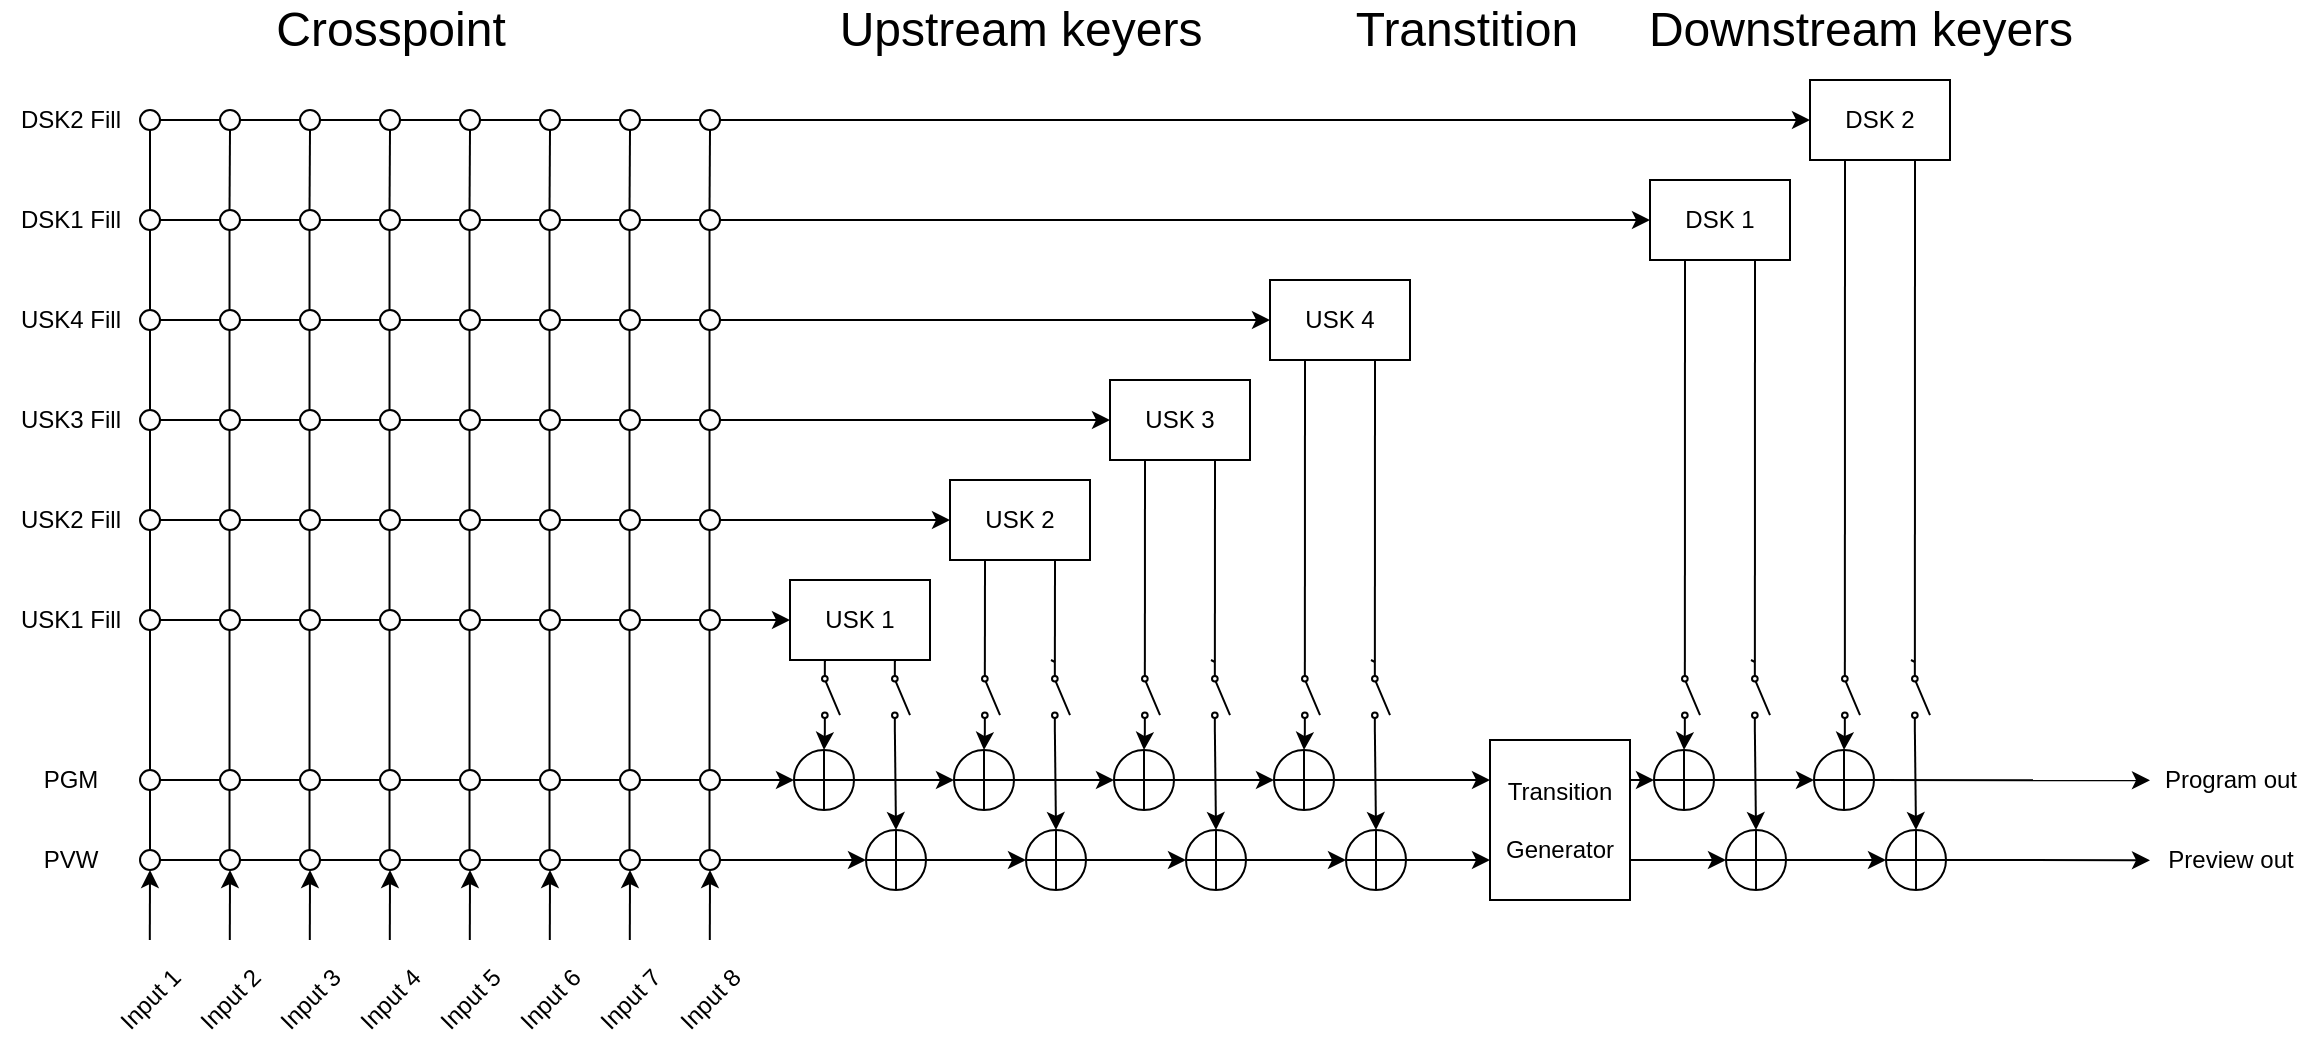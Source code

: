 <mxfile version="14.7.7" type="device"><diagram id="DHoK7XBMNzhSnvohhU-C" name="Page-1"><mxGraphModel dx="687" dy="388" grid="1" gridSize="10" guides="1" tooltips="1" connect="1" arrows="1" fold="1" page="1" pageScale="1" pageWidth="1169" pageHeight="827" math="0" shadow="0"><root><mxCell id="0"/><mxCell id="1" parent="0"/><mxCell id="a6AmkPh1yXm_TkjlEWdp-237" style="edgeStyle=none;rounded=0;orthogonalLoop=1;jettySize=auto;html=1;exitX=0.25;exitY=1;exitDx=0;exitDy=0;entryX=0;entryY=0.84;entryDx=0;entryDy=0;entryPerimeter=0;endArrow=none;endFill=0;" edge="1" parent="1" source="a6AmkPh1yXm_TkjlEWdp-3" target="a6AmkPh1yXm_TkjlEWdp-236"><mxGeometry relative="1" as="geometry"/></mxCell><mxCell id="a6AmkPh1yXm_TkjlEWdp-240" style="edgeStyle=none;rounded=0;orthogonalLoop=1;jettySize=auto;html=1;exitX=0.75;exitY=1;exitDx=0;exitDy=0;entryX=0;entryY=0.84;entryDx=0;entryDy=0;entryPerimeter=0;endArrow=none;endFill=0;" edge="1" parent="1" source="a6AmkPh1yXm_TkjlEWdp-3" target="a6AmkPh1yXm_TkjlEWdp-239"><mxGeometry relative="1" as="geometry"/></mxCell><mxCell id="a6AmkPh1yXm_TkjlEWdp-3" value="&lt;div&gt;USK 1&lt;/div&gt;" style="rounded=0;whiteSpace=wrap;html=1;" vertex="1" parent="1"><mxGeometry x="400" y="380" width="70" height="40" as="geometry"/></mxCell><mxCell id="a6AmkPh1yXm_TkjlEWdp-48" style="edgeStyle=none;rounded=0;orthogonalLoop=1;jettySize=auto;html=1;exitX=1;exitY=0.5;exitDx=0;exitDy=0;entryX=0;entryY=0.5;entryDx=0;entryDy=0;endArrow=none;endFill=0;" edge="1" parent="1" source="a6AmkPh1yXm_TkjlEWdp-28" target="a6AmkPh1yXm_TkjlEWdp-29"><mxGeometry relative="1" as="geometry"/></mxCell><mxCell id="a6AmkPh1yXm_TkjlEWdp-369" style="edgeStyle=none;rounded=0;orthogonalLoop=1;jettySize=auto;html=1;exitX=0.5;exitY=1;exitDx=0;exitDy=0;entryX=0.5;entryY=0;entryDx=0;entryDy=0;startArrow=none;startFill=0;endArrow=none;endFill=0;" edge="1" parent="1" source="a6AmkPh1yXm_TkjlEWdp-28" target="a6AmkPh1yXm_TkjlEWdp-79"><mxGeometry relative="1" as="geometry"/></mxCell><mxCell id="a6AmkPh1yXm_TkjlEWdp-370" style="edgeStyle=none;rounded=0;orthogonalLoop=1;jettySize=auto;html=1;exitX=0.5;exitY=0;exitDx=0;exitDy=0;entryX=0.5;entryY=1;entryDx=0;entryDy=0;startArrow=none;startFill=0;endArrow=none;endFill=0;" edge="1" parent="1" source="a6AmkPh1yXm_TkjlEWdp-28" target="a6AmkPh1yXm_TkjlEWdp-110"><mxGeometry relative="1" as="geometry"/></mxCell><mxCell id="a6AmkPh1yXm_TkjlEWdp-28" value="" style="ellipse;fillColor=#ffffff;strokeColor=#000000;" vertex="1" parent="1"><mxGeometry x="75" y="475" width="10" height="10" as="geometry"/></mxCell><mxCell id="a6AmkPh1yXm_TkjlEWdp-47" style="edgeStyle=none;rounded=0;orthogonalLoop=1;jettySize=auto;html=1;exitX=1;exitY=0.5;exitDx=0;exitDy=0;entryX=0;entryY=0.5;entryDx=0;entryDy=0;endArrow=none;endFill=0;" edge="1" parent="1" source="a6AmkPh1yXm_TkjlEWdp-29" target="a6AmkPh1yXm_TkjlEWdp-30"><mxGeometry relative="1" as="geometry"/></mxCell><mxCell id="a6AmkPh1yXm_TkjlEWdp-29" value="" style="ellipse;fillColor=#ffffff;strokeColor=#000000;" vertex="1" parent="1"><mxGeometry x="115" y="475" width="10" height="10" as="geometry"/></mxCell><mxCell id="a6AmkPh1yXm_TkjlEWdp-49" style="edgeStyle=none;rounded=0;orthogonalLoop=1;jettySize=auto;html=1;exitX=1;exitY=0.5;exitDx=0;exitDy=0;entryX=0;entryY=0.5;entryDx=0;entryDy=0;endArrow=none;endFill=0;" edge="1" parent="1" source="a6AmkPh1yXm_TkjlEWdp-30" target="a6AmkPh1yXm_TkjlEWdp-31"><mxGeometry relative="1" as="geometry"/></mxCell><mxCell id="a6AmkPh1yXm_TkjlEWdp-30" value="" style="ellipse;fillColor=#ffffff;strokeColor=#000000;" vertex="1" parent="1"><mxGeometry x="155" y="475" width="10" height="10" as="geometry"/></mxCell><mxCell id="a6AmkPh1yXm_TkjlEWdp-50" style="edgeStyle=none;rounded=0;orthogonalLoop=1;jettySize=auto;html=1;exitX=1;exitY=0.5;exitDx=0;exitDy=0;entryX=0;entryY=0.5;entryDx=0;entryDy=0;endArrow=none;endFill=0;" edge="1" parent="1" source="a6AmkPh1yXm_TkjlEWdp-31" target="a6AmkPh1yXm_TkjlEWdp-32"><mxGeometry relative="1" as="geometry"/></mxCell><mxCell id="a6AmkPh1yXm_TkjlEWdp-31" value="" style="ellipse;fillColor=#ffffff;strokeColor=#000000;" vertex="1" parent="1"><mxGeometry x="195" y="475" width="10" height="10" as="geometry"/></mxCell><mxCell id="a6AmkPh1yXm_TkjlEWdp-51" style="edgeStyle=none;rounded=0;orthogonalLoop=1;jettySize=auto;html=1;exitX=1;exitY=0.5;exitDx=0;exitDy=0;entryX=0;entryY=0.5;entryDx=0;entryDy=0;endArrow=none;endFill=0;" edge="1" parent="1" source="a6AmkPh1yXm_TkjlEWdp-32" target="a6AmkPh1yXm_TkjlEWdp-33"><mxGeometry relative="1" as="geometry"/></mxCell><mxCell id="a6AmkPh1yXm_TkjlEWdp-32" value="" style="ellipse;fillColor=#ffffff;strokeColor=#000000;" vertex="1" parent="1"><mxGeometry x="235" y="475" width="10" height="10" as="geometry"/></mxCell><mxCell id="a6AmkPh1yXm_TkjlEWdp-52" style="edgeStyle=none;rounded=0;orthogonalLoop=1;jettySize=auto;html=1;exitX=1;exitY=0.5;exitDx=0;exitDy=0;entryX=0;entryY=0.5;entryDx=0;entryDy=0;endArrow=none;endFill=0;" edge="1" parent="1" source="a6AmkPh1yXm_TkjlEWdp-33" target="a6AmkPh1yXm_TkjlEWdp-34"><mxGeometry relative="1" as="geometry"/></mxCell><mxCell id="a6AmkPh1yXm_TkjlEWdp-33" value="" style="ellipse;fillColor=#ffffff;strokeColor=#000000;" vertex="1" parent="1"><mxGeometry x="275" y="475" width="10" height="10" as="geometry"/></mxCell><mxCell id="a6AmkPh1yXm_TkjlEWdp-53" style="edgeStyle=none;rounded=0;orthogonalLoop=1;jettySize=auto;html=1;exitX=1;exitY=0.5;exitDx=0;exitDy=0;entryX=0;entryY=0.5;entryDx=0;entryDy=0;endArrow=none;endFill=0;" edge="1" parent="1" source="a6AmkPh1yXm_TkjlEWdp-34" target="a6AmkPh1yXm_TkjlEWdp-35"><mxGeometry relative="1" as="geometry"/></mxCell><mxCell id="a6AmkPh1yXm_TkjlEWdp-34" value="" style="ellipse;fillColor=#ffffff;strokeColor=#000000;" vertex="1" parent="1"><mxGeometry x="315" y="475" width="10" height="10" as="geometry"/></mxCell><mxCell id="a6AmkPh1yXm_TkjlEWdp-242" style="edgeStyle=none;rounded=0;orthogonalLoop=1;jettySize=auto;html=1;exitX=1;exitY=0.5;exitDx=0;exitDy=0;entryX=0;entryY=0.5;entryDx=0;entryDy=0;entryPerimeter=0;endArrow=classic;endFill=1;" edge="1" parent="1" source="a6AmkPh1yXm_TkjlEWdp-35" target="a6AmkPh1yXm_TkjlEWdp-234"><mxGeometry relative="1" as="geometry"/></mxCell><mxCell id="a6AmkPh1yXm_TkjlEWdp-35" value="" style="ellipse;fillColor=#ffffff;strokeColor=#000000;" vertex="1" parent="1"><mxGeometry x="355" y="475" width="10" height="10" as="geometry"/></mxCell><mxCell id="a6AmkPh1yXm_TkjlEWdp-37" value="&lt;div&gt;PGM&lt;/div&gt;" style="text;html=1;align=center;verticalAlign=middle;resizable=0;points=[];autosize=1;strokeColor=none;" vertex="1" parent="1"><mxGeometry x="20" y="470" width="40" height="20" as="geometry"/></mxCell><mxCell id="a6AmkPh1yXm_TkjlEWdp-78" style="edgeStyle=none;rounded=0;orthogonalLoop=1;jettySize=auto;html=1;exitX=1;exitY=0.5;exitDx=0;exitDy=0;entryX=0;entryY=0.5;entryDx=0;entryDy=0;endArrow=none;endFill=0;" edge="1" parent="1" source="a6AmkPh1yXm_TkjlEWdp-79" target="a6AmkPh1yXm_TkjlEWdp-81"><mxGeometry relative="1" as="geometry"/></mxCell><mxCell id="a6AmkPh1yXm_TkjlEWdp-361" style="edgeStyle=none;rounded=0;orthogonalLoop=1;jettySize=auto;html=1;exitX=0.5;exitY=1;exitDx=0;exitDy=0;endArrow=none;endFill=0;startArrow=classic;startFill=1;" edge="1" parent="1" source="a6AmkPh1yXm_TkjlEWdp-79"><mxGeometry relative="1" as="geometry"><mxPoint x="79.905" y="560" as="targetPoint"/></mxGeometry></mxCell><mxCell id="a6AmkPh1yXm_TkjlEWdp-79" value="" style="ellipse;fillColor=#ffffff;strokeColor=#000000;" vertex="1" parent="1"><mxGeometry x="75" y="515" width="10" height="10" as="geometry"/></mxCell><mxCell id="a6AmkPh1yXm_TkjlEWdp-80" style="edgeStyle=none;rounded=0;orthogonalLoop=1;jettySize=auto;html=1;exitX=1;exitY=0.5;exitDx=0;exitDy=0;entryX=0;entryY=0.5;entryDx=0;entryDy=0;endArrow=none;endFill=0;" edge="1" parent="1" source="a6AmkPh1yXm_TkjlEWdp-81" target="a6AmkPh1yXm_TkjlEWdp-83"><mxGeometry relative="1" as="geometry"/></mxCell><mxCell id="a6AmkPh1yXm_TkjlEWdp-362" style="edgeStyle=none;rounded=0;orthogonalLoop=1;jettySize=auto;html=1;exitX=0.5;exitY=1;exitDx=0;exitDy=0;startArrow=classic;startFill=1;endArrow=none;endFill=0;" edge="1" parent="1" source="a6AmkPh1yXm_TkjlEWdp-81"><mxGeometry relative="1" as="geometry"><mxPoint x="119.905" y="560" as="targetPoint"/></mxGeometry></mxCell><mxCell id="a6AmkPh1yXm_TkjlEWdp-81" value="" style="ellipse;fillColor=#ffffff;strokeColor=#000000;" vertex="1" parent="1"><mxGeometry x="115" y="515" width="10" height="10" as="geometry"/></mxCell><mxCell id="a6AmkPh1yXm_TkjlEWdp-82" style="edgeStyle=none;rounded=0;orthogonalLoop=1;jettySize=auto;html=1;exitX=1;exitY=0.5;exitDx=0;exitDy=0;entryX=0;entryY=0.5;entryDx=0;entryDy=0;endArrow=none;endFill=0;" edge="1" parent="1" source="a6AmkPh1yXm_TkjlEWdp-83" target="a6AmkPh1yXm_TkjlEWdp-85"><mxGeometry relative="1" as="geometry"/></mxCell><mxCell id="a6AmkPh1yXm_TkjlEWdp-363" style="edgeStyle=none;rounded=0;orthogonalLoop=1;jettySize=auto;html=1;exitX=0.5;exitY=1;exitDx=0;exitDy=0;startArrow=classic;startFill=1;endArrow=none;endFill=0;" edge="1" parent="1" source="a6AmkPh1yXm_TkjlEWdp-83"><mxGeometry relative="1" as="geometry"><mxPoint x="159.905" y="560" as="targetPoint"/></mxGeometry></mxCell><mxCell id="a6AmkPh1yXm_TkjlEWdp-83" value="" style="ellipse;fillColor=#ffffff;strokeColor=#000000;" vertex="1" parent="1"><mxGeometry x="155" y="515" width="10" height="10" as="geometry"/></mxCell><mxCell id="a6AmkPh1yXm_TkjlEWdp-84" style="edgeStyle=none;rounded=0;orthogonalLoop=1;jettySize=auto;html=1;exitX=1;exitY=0.5;exitDx=0;exitDy=0;entryX=0;entryY=0.5;entryDx=0;entryDy=0;endArrow=none;endFill=0;" edge="1" parent="1" source="a6AmkPh1yXm_TkjlEWdp-85" target="a6AmkPh1yXm_TkjlEWdp-87"><mxGeometry relative="1" as="geometry"/></mxCell><mxCell id="a6AmkPh1yXm_TkjlEWdp-364" style="edgeStyle=none;rounded=0;orthogonalLoop=1;jettySize=auto;html=1;exitX=0.5;exitY=1;exitDx=0;exitDy=0;startArrow=classic;startFill=1;endArrow=none;endFill=0;" edge="1" parent="1" source="a6AmkPh1yXm_TkjlEWdp-85"><mxGeometry relative="1" as="geometry"><mxPoint x="199.905" y="560" as="targetPoint"/></mxGeometry></mxCell><mxCell id="a6AmkPh1yXm_TkjlEWdp-85" value="" style="ellipse;fillColor=#ffffff;strokeColor=#000000;" vertex="1" parent="1"><mxGeometry x="195" y="515" width="10" height="10" as="geometry"/></mxCell><mxCell id="a6AmkPh1yXm_TkjlEWdp-86" style="edgeStyle=none;rounded=0;orthogonalLoop=1;jettySize=auto;html=1;exitX=1;exitY=0.5;exitDx=0;exitDy=0;entryX=0;entryY=0.5;entryDx=0;entryDy=0;endArrow=none;endFill=0;" edge="1" parent="1" source="a6AmkPh1yXm_TkjlEWdp-87" target="a6AmkPh1yXm_TkjlEWdp-89"><mxGeometry relative="1" as="geometry"/></mxCell><mxCell id="a6AmkPh1yXm_TkjlEWdp-365" style="edgeStyle=none;rounded=0;orthogonalLoop=1;jettySize=auto;html=1;exitX=0.5;exitY=1;exitDx=0;exitDy=0;startArrow=classic;startFill=1;endArrow=none;endFill=0;" edge="1" parent="1" source="a6AmkPh1yXm_TkjlEWdp-87"><mxGeometry relative="1" as="geometry"><mxPoint x="239.905" y="560" as="targetPoint"/></mxGeometry></mxCell><mxCell id="a6AmkPh1yXm_TkjlEWdp-87" value="" style="ellipse;fillColor=#ffffff;strokeColor=#000000;" vertex="1" parent="1"><mxGeometry x="235" y="515" width="10" height="10" as="geometry"/></mxCell><mxCell id="a6AmkPh1yXm_TkjlEWdp-88" style="edgeStyle=none;rounded=0;orthogonalLoop=1;jettySize=auto;html=1;exitX=1;exitY=0.5;exitDx=0;exitDy=0;entryX=0;entryY=0.5;entryDx=0;entryDy=0;endArrow=none;endFill=0;" edge="1" parent="1" source="a6AmkPh1yXm_TkjlEWdp-89" target="a6AmkPh1yXm_TkjlEWdp-91"><mxGeometry relative="1" as="geometry"/></mxCell><mxCell id="a6AmkPh1yXm_TkjlEWdp-366" style="edgeStyle=none;rounded=0;orthogonalLoop=1;jettySize=auto;html=1;exitX=0.5;exitY=1;exitDx=0;exitDy=0;startArrow=classic;startFill=1;endArrow=none;endFill=0;" edge="1" parent="1" source="a6AmkPh1yXm_TkjlEWdp-89"><mxGeometry relative="1" as="geometry"><mxPoint x="279.905" y="560" as="targetPoint"/></mxGeometry></mxCell><mxCell id="a6AmkPh1yXm_TkjlEWdp-89" value="" style="ellipse;fillColor=#ffffff;strokeColor=#000000;" vertex="1" parent="1"><mxGeometry x="275" y="515" width="10" height="10" as="geometry"/></mxCell><mxCell id="a6AmkPh1yXm_TkjlEWdp-90" style="edgeStyle=none;rounded=0;orthogonalLoop=1;jettySize=auto;html=1;exitX=1;exitY=0.5;exitDx=0;exitDy=0;entryX=0;entryY=0.5;entryDx=0;entryDy=0;endArrow=none;endFill=0;" edge="1" parent="1" source="a6AmkPh1yXm_TkjlEWdp-91" target="a6AmkPh1yXm_TkjlEWdp-92"><mxGeometry relative="1" as="geometry"/></mxCell><mxCell id="a6AmkPh1yXm_TkjlEWdp-367" style="edgeStyle=none;rounded=0;orthogonalLoop=1;jettySize=auto;html=1;exitX=0.5;exitY=1;exitDx=0;exitDy=0;startArrow=classic;startFill=1;endArrow=none;endFill=0;" edge="1" parent="1" source="a6AmkPh1yXm_TkjlEWdp-91"><mxGeometry relative="1" as="geometry"><mxPoint x="319.905" y="560" as="targetPoint"/></mxGeometry></mxCell><mxCell id="a6AmkPh1yXm_TkjlEWdp-91" value="" style="ellipse;fillColor=#ffffff;strokeColor=#000000;" vertex="1" parent="1"><mxGeometry x="315" y="515" width="10" height="10" as="geometry"/></mxCell><mxCell id="a6AmkPh1yXm_TkjlEWdp-243" style="edgeStyle=none;rounded=0;orthogonalLoop=1;jettySize=auto;html=1;exitX=1;exitY=0.5;exitDx=0;exitDy=0;entryX=0;entryY=0.5;entryDx=0;entryDy=0;entryPerimeter=0;endArrow=classic;endFill=1;" edge="1" parent="1" source="a6AmkPh1yXm_TkjlEWdp-92" target="a6AmkPh1yXm_TkjlEWdp-235"><mxGeometry relative="1" as="geometry"/></mxCell><mxCell id="a6AmkPh1yXm_TkjlEWdp-368" style="edgeStyle=none;rounded=0;orthogonalLoop=1;jettySize=auto;html=1;exitX=0.5;exitY=1;exitDx=0;exitDy=0;startArrow=classic;startFill=1;endArrow=none;endFill=0;" edge="1" parent="1" source="a6AmkPh1yXm_TkjlEWdp-92"><mxGeometry relative="1" as="geometry"><mxPoint x="359.905" y="560" as="targetPoint"/></mxGeometry></mxCell><mxCell id="a6AmkPh1yXm_TkjlEWdp-92" value="" style="ellipse;fillColor=#ffffff;strokeColor=#000000;" vertex="1" parent="1"><mxGeometry x="355" y="515" width="10" height="10" as="geometry"/></mxCell><mxCell id="a6AmkPh1yXm_TkjlEWdp-93" value="PVW" style="text;html=1;align=center;verticalAlign=middle;resizable=0;points=[];autosize=1;strokeColor=none;" vertex="1" parent="1"><mxGeometry x="20" y="510" width="40" height="20" as="geometry"/></mxCell><mxCell id="a6AmkPh1yXm_TkjlEWdp-109" style="edgeStyle=none;rounded=0;orthogonalLoop=1;jettySize=auto;html=1;exitX=1;exitY=0.5;exitDx=0;exitDy=0;entryX=0;entryY=0.5;entryDx=0;entryDy=0;endArrow=none;endFill=0;" edge="1" parent="1" source="a6AmkPh1yXm_TkjlEWdp-110" target="a6AmkPh1yXm_TkjlEWdp-112"><mxGeometry relative="1" as="geometry"/></mxCell><mxCell id="a6AmkPh1yXm_TkjlEWdp-371" style="edgeStyle=none;rounded=0;orthogonalLoop=1;jettySize=auto;html=1;exitX=0.5;exitY=0;exitDx=0;exitDy=0;entryX=0.5;entryY=1;entryDx=0;entryDy=0;startArrow=none;startFill=0;endArrow=none;endFill=0;" edge="1" parent="1" source="a6AmkPh1yXm_TkjlEWdp-110" target="a6AmkPh1yXm_TkjlEWdp-181"><mxGeometry relative="1" as="geometry"/></mxCell><mxCell id="a6AmkPh1yXm_TkjlEWdp-110" value="" style="ellipse;fillColor=#ffffff;strokeColor=#000000;" vertex="1" parent="1"><mxGeometry x="75" y="395" width="10" height="10" as="geometry"/></mxCell><mxCell id="a6AmkPh1yXm_TkjlEWdp-111" style="edgeStyle=none;rounded=0;orthogonalLoop=1;jettySize=auto;html=1;exitX=1;exitY=0.5;exitDx=0;exitDy=0;entryX=0;entryY=0.5;entryDx=0;entryDy=0;endArrow=none;endFill=0;" edge="1" parent="1" source="a6AmkPh1yXm_TkjlEWdp-112" target="a6AmkPh1yXm_TkjlEWdp-114"><mxGeometry relative="1" as="geometry"/></mxCell><mxCell id="a6AmkPh1yXm_TkjlEWdp-112" value="" style="ellipse;fillColor=#ffffff;strokeColor=#000000;" vertex="1" parent="1"><mxGeometry x="115" y="395" width="10" height="10" as="geometry"/></mxCell><mxCell id="a6AmkPh1yXm_TkjlEWdp-113" style="edgeStyle=none;rounded=0;orthogonalLoop=1;jettySize=auto;html=1;exitX=1;exitY=0.5;exitDx=0;exitDy=0;entryX=0;entryY=0.5;entryDx=0;entryDy=0;endArrow=none;endFill=0;" edge="1" parent="1" source="a6AmkPh1yXm_TkjlEWdp-114" target="a6AmkPh1yXm_TkjlEWdp-116"><mxGeometry relative="1" as="geometry"/></mxCell><mxCell id="a6AmkPh1yXm_TkjlEWdp-114" value="" style="ellipse;fillColor=#ffffff;strokeColor=#000000;" vertex="1" parent="1"><mxGeometry x="155" y="395" width="10" height="10" as="geometry"/></mxCell><mxCell id="a6AmkPh1yXm_TkjlEWdp-115" style="edgeStyle=none;rounded=0;orthogonalLoop=1;jettySize=auto;html=1;exitX=1;exitY=0.5;exitDx=0;exitDy=0;entryX=0;entryY=0.5;entryDx=0;entryDy=0;endArrow=none;endFill=0;" edge="1" parent="1" source="a6AmkPh1yXm_TkjlEWdp-116" target="a6AmkPh1yXm_TkjlEWdp-118"><mxGeometry relative="1" as="geometry"/></mxCell><mxCell id="a6AmkPh1yXm_TkjlEWdp-116" value="" style="ellipse;fillColor=#ffffff;strokeColor=#000000;" vertex="1" parent="1"><mxGeometry x="195" y="395" width="10" height="10" as="geometry"/></mxCell><mxCell id="a6AmkPh1yXm_TkjlEWdp-117" style="edgeStyle=none;rounded=0;orthogonalLoop=1;jettySize=auto;html=1;exitX=1;exitY=0.5;exitDx=0;exitDy=0;entryX=0;entryY=0.5;entryDx=0;entryDy=0;endArrow=none;endFill=0;" edge="1" parent="1" source="a6AmkPh1yXm_TkjlEWdp-118" target="a6AmkPh1yXm_TkjlEWdp-120"><mxGeometry relative="1" as="geometry"/></mxCell><mxCell id="a6AmkPh1yXm_TkjlEWdp-118" value="" style="ellipse;fillColor=#ffffff;strokeColor=#000000;" vertex="1" parent="1"><mxGeometry x="235" y="395" width="10" height="10" as="geometry"/></mxCell><mxCell id="a6AmkPh1yXm_TkjlEWdp-119" style="edgeStyle=none;rounded=0;orthogonalLoop=1;jettySize=auto;html=1;exitX=1;exitY=0.5;exitDx=0;exitDy=0;entryX=0;entryY=0.5;entryDx=0;entryDy=0;endArrow=none;endFill=0;" edge="1" parent="1" source="a6AmkPh1yXm_TkjlEWdp-120" target="a6AmkPh1yXm_TkjlEWdp-122"><mxGeometry relative="1" as="geometry"/></mxCell><mxCell id="a6AmkPh1yXm_TkjlEWdp-120" value="" style="ellipse;fillColor=#ffffff;strokeColor=#000000;" vertex="1" parent="1"><mxGeometry x="275" y="395" width="10" height="10" as="geometry"/></mxCell><mxCell id="a6AmkPh1yXm_TkjlEWdp-121" style="edgeStyle=none;rounded=0;orthogonalLoop=1;jettySize=auto;html=1;exitX=1;exitY=0.5;exitDx=0;exitDy=0;entryX=0;entryY=0.5;entryDx=0;entryDy=0;endArrow=none;endFill=0;" edge="1" parent="1" source="a6AmkPh1yXm_TkjlEWdp-122" target="a6AmkPh1yXm_TkjlEWdp-123"><mxGeometry relative="1" as="geometry"/></mxCell><mxCell id="a6AmkPh1yXm_TkjlEWdp-122" value="" style="ellipse;fillColor=#ffffff;strokeColor=#000000;" vertex="1" parent="1"><mxGeometry x="315" y="395" width="10" height="10" as="geometry"/></mxCell><mxCell id="a6AmkPh1yXm_TkjlEWdp-142" style="edgeStyle=none;rounded=0;orthogonalLoop=1;jettySize=auto;html=1;exitX=1;exitY=0.5;exitDx=0;exitDy=0;entryX=0;entryY=0.5;entryDx=0;entryDy=0;endArrow=classic;endFill=1;" edge="1" parent="1" source="a6AmkPh1yXm_TkjlEWdp-123" target="a6AmkPh1yXm_TkjlEWdp-3"><mxGeometry relative="1" as="geometry"/></mxCell><mxCell id="a6AmkPh1yXm_TkjlEWdp-123" value="" style="ellipse;fillColor=#ffffff;strokeColor=#000000;" vertex="1" parent="1"><mxGeometry x="355" y="395" width="10" height="10" as="geometry"/></mxCell><mxCell id="a6AmkPh1yXm_TkjlEWdp-124" value="USK1 Fill" style="text;html=1;align=center;verticalAlign=middle;resizable=0;points=[];autosize=1;strokeColor=none;" vertex="1" parent="1"><mxGeometry x="5" y="390" width="70" height="20" as="geometry"/></mxCell><mxCell id="a6AmkPh1yXm_TkjlEWdp-179" value="&lt;div&gt;USK 2&lt;br&gt;&lt;/div&gt;" style="rounded=0;whiteSpace=wrap;html=1;" vertex="1" parent="1"><mxGeometry x="480" y="330" width="70" height="40" as="geometry"/></mxCell><mxCell id="a6AmkPh1yXm_TkjlEWdp-180" style="edgeStyle=none;rounded=0;orthogonalLoop=1;jettySize=auto;html=1;exitX=1;exitY=0.5;exitDx=0;exitDy=0;entryX=0;entryY=0.5;entryDx=0;entryDy=0;endArrow=none;endFill=0;" edge="1" parent="1" source="a6AmkPh1yXm_TkjlEWdp-181" target="a6AmkPh1yXm_TkjlEWdp-183"><mxGeometry relative="1" as="geometry"/></mxCell><mxCell id="a6AmkPh1yXm_TkjlEWdp-372" style="edgeStyle=none;rounded=0;orthogonalLoop=1;jettySize=auto;html=1;exitX=0.5;exitY=0;exitDx=0;exitDy=0;entryX=0.5;entryY=1;entryDx=0;entryDy=0;startArrow=none;startFill=0;endArrow=none;endFill=0;" edge="1" parent="1" source="a6AmkPh1yXm_TkjlEWdp-181" target="a6AmkPh1yXm_TkjlEWdp-199"><mxGeometry relative="1" as="geometry"/></mxCell><mxCell id="a6AmkPh1yXm_TkjlEWdp-181" value="" style="ellipse;fillColor=#ffffff;strokeColor=#000000;" vertex="1" parent="1"><mxGeometry x="75" y="345" width="10" height="10" as="geometry"/></mxCell><mxCell id="a6AmkPh1yXm_TkjlEWdp-182" style="edgeStyle=none;rounded=0;orthogonalLoop=1;jettySize=auto;html=1;exitX=1;exitY=0.5;exitDx=0;exitDy=0;entryX=0;entryY=0.5;entryDx=0;entryDy=0;endArrow=none;endFill=0;" edge="1" parent="1" source="a6AmkPh1yXm_TkjlEWdp-183" target="a6AmkPh1yXm_TkjlEWdp-185"><mxGeometry relative="1" as="geometry"/></mxCell><mxCell id="a6AmkPh1yXm_TkjlEWdp-183" value="" style="ellipse;fillColor=#ffffff;strokeColor=#000000;" vertex="1" parent="1"><mxGeometry x="115" y="345" width="10" height="10" as="geometry"/></mxCell><mxCell id="a6AmkPh1yXm_TkjlEWdp-184" style="edgeStyle=none;rounded=0;orthogonalLoop=1;jettySize=auto;html=1;exitX=1;exitY=0.5;exitDx=0;exitDy=0;entryX=0;entryY=0.5;entryDx=0;entryDy=0;endArrow=none;endFill=0;" edge="1" parent="1" source="a6AmkPh1yXm_TkjlEWdp-185" target="a6AmkPh1yXm_TkjlEWdp-187"><mxGeometry relative="1" as="geometry"/></mxCell><mxCell id="a6AmkPh1yXm_TkjlEWdp-185" value="" style="ellipse;fillColor=#ffffff;strokeColor=#000000;" vertex="1" parent="1"><mxGeometry x="155" y="345" width="10" height="10" as="geometry"/></mxCell><mxCell id="a6AmkPh1yXm_TkjlEWdp-186" style="edgeStyle=none;rounded=0;orthogonalLoop=1;jettySize=auto;html=1;exitX=1;exitY=0.5;exitDx=0;exitDy=0;entryX=0;entryY=0.5;entryDx=0;entryDy=0;endArrow=none;endFill=0;" edge="1" parent="1" source="a6AmkPh1yXm_TkjlEWdp-187" target="a6AmkPh1yXm_TkjlEWdp-189"><mxGeometry relative="1" as="geometry"/></mxCell><mxCell id="a6AmkPh1yXm_TkjlEWdp-187" value="" style="ellipse;fillColor=#ffffff;strokeColor=#000000;" vertex="1" parent="1"><mxGeometry x="195" y="345" width="10" height="10" as="geometry"/></mxCell><mxCell id="a6AmkPh1yXm_TkjlEWdp-188" style="edgeStyle=none;rounded=0;orthogonalLoop=1;jettySize=auto;html=1;exitX=1;exitY=0.5;exitDx=0;exitDy=0;entryX=0;entryY=0.5;entryDx=0;entryDy=0;endArrow=none;endFill=0;" edge="1" parent="1" source="a6AmkPh1yXm_TkjlEWdp-189" target="a6AmkPh1yXm_TkjlEWdp-191"><mxGeometry relative="1" as="geometry"/></mxCell><mxCell id="a6AmkPh1yXm_TkjlEWdp-189" value="" style="ellipse;fillColor=#ffffff;strokeColor=#000000;" vertex="1" parent="1"><mxGeometry x="235" y="345" width="10" height="10" as="geometry"/></mxCell><mxCell id="a6AmkPh1yXm_TkjlEWdp-190" style="edgeStyle=none;rounded=0;orthogonalLoop=1;jettySize=auto;html=1;exitX=1;exitY=0.5;exitDx=0;exitDy=0;entryX=0;entryY=0.5;entryDx=0;entryDy=0;endArrow=none;endFill=0;" edge="1" parent="1" source="a6AmkPh1yXm_TkjlEWdp-191" target="a6AmkPh1yXm_TkjlEWdp-193"><mxGeometry relative="1" as="geometry"/></mxCell><mxCell id="a6AmkPh1yXm_TkjlEWdp-191" value="" style="ellipse;fillColor=#ffffff;strokeColor=#000000;" vertex="1" parent="1"><mxGeometry x="275" y="345" width="10" height="10" as="geometry"/></mxCell><mxCell id="a6AmkPh1yXm_TkjlEWdp-192" style="edgeStyle=none;rounded=0;orthogonalLoop=1;jettySize=auto;html=1;exitX=1;exitY=0.5;exitDx=0;exitDy=0;entryX=0;entryY=0.5;entryDx=0;entryDy=0;endArrow=none;endFill=0;" edge="1" parent="1" source="a6AmkPh1yXm_TkjlEWdp-193" target="a6AmkPh1yXm_TkjlEWdp-195"><mxGeometry relative="1" as="geometry"/></mxCell><mxCell id="a6AmkPh1yXm_TkjlEWdp-193" value="" style="ellipse;fillColor=#ffffff;strokeColor=#000000;" vertex="1" parent="1"><mxGeometry x="315" y="345" width="10" height="10" as="geometry"/></mxCell><mxCell id="a6AmkPh1yXm_TkjlEWdp-194" style="edgeStyle=none;rounded=0;orthogonalLoop=1;jettySize=auto;html=1;exitX=1;exitY=0.5;exitDx=0;exitDy=0;entryX=0;entryY=0.5;entryDx=0;entryDy=0;endArrow=classic;endFill=1;" edge="1" parent="1" source="a6AmkPh1yXm_TkjlEWdp-195" target="a6AmkPh1yXm_TkjlEWdp-179"><mxGeometry relative="1" as="geometry"/></mxCell><mxCell id="a6AmkPh1yXm_TkjlEWdp-195" value="" style="ellipse;fillColor=#ffffff;strokeColor=#000000;" vertex="1" parent="1"><mxGeometry x="355" y="345" width="10" height="10" as="geometry"/></mxCell><mxCell id="a6AmkPh1yXm_TkjlEWdp-196" value="USK2 Fill" style="text;html=1;align=center;verticalAlign=middle;resizable=0;points=[];autosize=1;strokeColor=none;" vertex="1" parent="1"><mxGeometry x="5" y="340" width="70" height="20" as="geometry"/></mxCell><mxCell id="a6AmkPh1yXm_TkjlEWdp-197" value="&lt;div&gt;USK 3&lt;br&gt;&lt;/div&gt;" style="rounded=0;whiteSpace=wrap;html=1;" vertex="1" parent="1"><mxGeometry x="560" y="280" width="70" height="40" as="geometry"/></mxCell><mxCell id="a6AmkPh1yXm_TkjlEWdp-198" style="edgeStyle=none;rounded=0;orthogonalLoop=1;jettySize=auto;html=1;exitX=1;exitY=0.5;exitDx=0;exitDy=0;entryX=0;entryY=0.5;entryDx=0;entryDy=0;endArrow=none;endFill=0;" edge="1" parent="1" source="a6AmkPh1yXm_TkjlEWdp-199" target="a6AmkPh1yXm_TkjlEWdp-201"><mxGeometry relative="1" as="geometry"/></mxCell><mxCell id="a6AmkPh1yXm_TkjlEWdp-373" style="edgeStyle=none;rounded=0;orthogonalLoop=1;jettySize=auto;html=1;exitX=0.5;exitY=0;exitDx=0;exitDy=0;entryX=0.5;entryY=1;entryDx=0;entryDy=0;startArrow=none;startFill=0;endArrow=none;endFill=0;" edge="1" parent="1" source="a6AmkPh1yXm_TkjlEWdp-199" target="a6AmkPh1yXm_TkjlEWdp-217"><mxGeometry relative="1" as="geometry"/></mxCell><mxCell id="a6AmkPh1yXm_TkjlEWdp-199" value="" style="ellipse;fillColor=#ffffff;strokeColor=#000000;" vertex="1" parent="1"><mxGeometry x="75" y="295" width="10" height="10" as="geometry"/></mxCell><mxCell id="a6AmkPh1yXm_TkjlEWdp-200" style="edgeStyle=none;rounded=0;orthogonalLoop=1;jettySize=auto;html=1;exitX=1;exitY=0.5;exitDx=0;exitDy=0;entryX=0;entryY=0.5;entryDx=0;entryDy=0;endArrow=none;endFill=0;" edge="1" parent="1" source="a6AmkPh1yXm_TkjlEWdp-201" target="a6AmkPh1yXm_TkjlEWdp-203"><mxGeometry relative="1" as="geometry"/></mxCell><mxCell id="a6AmkPh1yXm_TkjlEWdp-201" value="" style="ellipse;fillColor=#ffffff;strokeColor=#000000;" vertex="1" parent="1"><mxGeometry x="115" y="295" width="10" height="10" as="geometry"/></mxCell><mxCell id="a6AmkPh1yXm_TkjlEWdp-202" style="edgeStyle=none;rounded=0;orthogonalLoop=1;jettySize=auto;html=1;exitX=1;exitY=0.5;exitDx=0;exitDy=0;entryX=0;entryY=0.5;entryDx=0;entryDy=0;endArrow=none;endFill=0;" edge="1" parent="1" source="a6AmkPh1yXm_TkjlEWdp-203" target="a6AmkPh1yXm_TkjlEWdp-205"><mxGeometry relative="1" as="geometry"/></mxCell><mxCell id="a6AmkPh1yXm_TkjlEWdp-203" value="" style="ellipse;fillColor=#ffffff;strokeColor=#000000;" vertex="1" parent="1"><mxGeometry x="155" y="295" width="10" height="10" as="geometry"/></mxCell><mxCell id="a6AmkPh1yXm_TkjlEWdp-204" style="edgeStyle=none;rounded=0;orthogonalLoop=1;jettySize=auto;html=1;exitX=1;exitY=0.5;exitDx=0;exitDy=0;entryX=0;entryY=0.5;entryDx=0;entryDy=0;endArrow=none;endFill=0;" edge="1" parent="1" source="a6AmkPh1yXm_TkjlEWdp-205" target="a6AmkPh1yXm_TkjlEWdp-207"><mxGeometry relative="1" as="geometry"/></mxCell><mxCell id="a6AmkPh1yXm_TkjlEWdp-205" value="" style="ellipse;fillColor=#ffffff;strokeColor=#000000;" vertex="1" parent="1"><mxGeometry x="195" y="295" width="10" height="10" as="geometry"/></mxCell><mxCell id="a6AmkPh1yXm_TkjlEWdp-206" style="edgeStyle=none;rounded=0;orthogonalLoop=1;jettySize=auto;html=1;exitX=1;exitY=0.5;exitDx=0;exitDy=0;entryX=0;entryY=0.5;entryDx=0;entryDy=0;endArrow=none;endFill=0;" edge="1" parent="1" source="a6AmkPh1yXm_TkjlEWdp-207" target="a6AmkPh1yXm_TkjlEWdp-209"><mxGeometry relative="1" as="geometry"/></mxCell><mxCell id="a6AmkPh1yXm_TkjlEWdp-207" value="" style="ellipse;fillColor=#ffffff;strokeColor=#000000;" vertex="1" parent="1"><mxGeometry x="235" y="295" width="10" height="10" as="geometry"/></mxCell><mxCell id="a6AmkPh1yXm_TkjlEWdp-208" style="edgeStyle=none;rounded=0;orthogonalLoop=1;jettySize=auto;html=1;exitX=1;exitY=0.5;exitDx=0;exitDy=0;entryX=0;entryY=0.5;entryDx=0;entryDy=0;endArrow=none;endFill=0;" edge="1" parent="1" source="a6AmkPh1yXm_TkjlEWdp-209" target="a6AmkPh1yXm_TkjlEWdp-211"><mxGeometry relative="1" as="geometry"/></mxCell><mxCell id="a6AmkPh1yXm_TkjlEWdp-209" value="" style="ellipse;fillColor=#ffffff;strokeColor=#000000;" vertex="1" parent="1"><mxGeometry x="275" y="295" width="10" height="10" as="geometry"/></mxCell><mxCell id="a6AmkPh1yXm_TkjlEWdp-210" style="edgeStyle=none;rounded=0;orthogonalLoop=1;jettySize=auto;html=1;exitX=1;exitY=0.5;exitDx=0;exitDy=0;entryX=0;entryY=0.5;entryDx=0;entryDy=0;endArrow=none;endFill=0;" edge="1" parent="1" source="a6AmkPh1yXm_TkjlEWdp-211" target="a6AmkPh1yXm_TkjlEWdp-213"><mxGeometry relative="1" as="geometry"/></mxCell><mxCell id="a6AmkPh1yXm_TkjlEWdp-211" value="" style="ellipse;fillColor=#ffffff;strokeColor=#000000;" vertex="1" parent="1"><mxGeometry x="315" y="295" width="10" height="10" as="geometry"/></mxCell><mxCell id="a6AmkPh1yXm_TkjlEWdp-212" style="edgeStyle=none;rounded=0;orthogonalLoop=1;jettySize=auto;html=1;exitX=1;exitY=0.5;exitDx=0;exitDy=0;entryX=0;entryY=0.5;entryDx=0;entryDy=0;endArrow=classic;endFill=1;" edge="1" parent="1" source="a6AmkPh1yXm_TkjlEWdp-213" target="a6AmkPh1yXm_TkjlEWdp-197"><mxGeometry relative="1" as="geometry"/></mxCell><mxCell id="a6AmkPh1yXm_TkjlEWdp-213" value="" style="ellipse;fillColor=#ffffff;strokeColor=#000000;" vertex="1" parent="1"><mxGeometry x="355" y="295" width="10" height="10" as="geometry"/></mxCell><mxCell id="a6AmkPh1yXm_TkjlEWdp-214" value="USK3 Fill" style="text;html=1;align=center;verticalAlign=middle;resizable=0;points=[];autosize=1;strokeColor=none;" vertex="1" parent="1"><mxGeometry x="5" y="290" width="70" height="20" as="geometry"/></mxCell><mxCell id="a6AmkPh1yXm_TkjlEWdp-215" value="&lt;div&gt;USK 4&lt;br&gt;&lt;/div&gt;" style="rounded=0;whiteSpace=wrap;html=1;" vertex="1" parent="1"><mxGeometry x="640" y="230" width="70" height="40" as="geometry"/></mxCell><mxCell id="a6AmkPh1yXm_TkjlEWdp-216" style="edgeStyle=none;rounded=0;orthogonalLoop=1;jettySize=auto;html=1;exitX=1;exitY=0.5;exitDx=0;exitDy=0;entryX=0;entryY=0.5;entryDx=0;entryDy=0;endArrow=none;endFill=0;" edge="1" parent="1" source="a6AmkPh1yXm_TkjlEWdp-217" target="a6AmkPh1yXm_TkjlEWdp-219"><mxGeometry relative="1" as="geometry"/></mxCell><mxCell id="a6AmkPh1yXm_TkjlEWdp-374" style="edgeStyle=none;rounded=0;orthogonalLoop=1;jettySize=auto;html=1;entryX=0.5;entryY=1;entryDx=0;entryDy=0;startArrow=none;startFill=0;endArrow=none;endFill=0;" edge="1" parent="1" source="a6AmkPh1yXm_TkjlEWdp-217" target="a6AmkPh1yXm_TkjlEWdp-285"><mxGeometry relative="1" as="geometry"/></mxCell><mxCell id="a6AmkPh1yXm_TkjlEWdp-217" value="" style="ellipse;fillColor=#ffffff;strokeColor=#000000;" vertex="1" parent="1"><mxGeometry x="75" y="245" width="10" height="10" as="geometry"/></mxCell><mxCell id="a6AmkPh1yXm_TkjlEWdp-218" style="edgeStyle=none;rounded=0;orthogonalLoop=1;jettySize=auto;html=1;exitX=1;exitY=0.5;exitDx=0;exitDy=0;entryX=0;entryY=0.5;entryDx=0;entryDy=0;endArrow=none;endFill=0;" edge="1" parent="1" source="a6AmkPh1yXm_TkjlEWdp-219" target="a6AmkPh1yXm_TkjlEWdp-221"><mxGeometry relative="1" as="geometry"/></mxCell><mxCell id="a6AmkPh1yXm_TkjlEWdp-219" value="" style="ellipse;fillColor=#ffffff;strokeColor=#000000;" vertex="1" parent="1"><mxGeometry x="115" y="245" width="10" height="10" as="geometry"/></mxCell><mxCell id="a6AmkPh1yXm_TkjlEWdp-220" style="edgeStyle=none;rounded=0;orthogonalLoop=1;jettySize=auto;html=1;exitX=1;exitY=0.5;exitDx=0;exitDy=0;entryX=0;entryY=0.5;entryDx=0;entryDy=0;endArrow=none;endFill=0;" edge="1" parent="1" source="a6AmkPh1yXm_TkjlEWdp-221" target="a6AmkPh1yXm_TkjlEWdp-223"><mxGeometry relative="1" as="geometry"/></mxCell><mxCell id="a6AmkPh1yXm_TkjlEWdp-221" value="" style="ellipse;fillColor=#ffffff;strokeColor=#000000;" vertex="1" parent="1"><mxGeometry x="155" y="245" width="10" height="10" as="geometry"/></mxCell><mxCell id="a6AmkPh1yXm_TkjlEWdp-222" style="edgeStyle=none;rounded=0;orthogonalLoop=1;jettySize=auto;html=1;exitX=1;exitY=0.5;exitDx=0;exitDy=0;entryX=0;entryY=0.5;entryDx=0;entryDy=0;endArrow=none;endFill=0;" edge="1" parent="1" source="a6AmkPh1yXm_TkjlEWdp-223" target="a6AmkPh1yXm_TkjlEWdp-225"><mxGeometry relative="1" as="geometry"/></mxCell><mxCell id="a6AmkPh1yXm_TkjlEWdp-223" value="" style="ellipse;fillColor=#ffffff;strokeColor=#000000;" vertex="1" parent="1"><mxGeometry x="195" y="245" width="10" height="10" as="geometry"/></mxCell><mxCell id="a6AmkPh1yXm_TkjlEWdp-224" style="edgeStyle=none;rounded=0;orthogonalLoop=1;jettySize=auto;html=1;exitX=1;exitY=0.5;exitDx=0;exitDy=0;entryX=0;entryY=0.5;entryDx=0;entryDy=0;endArrow=none;endFill=0;" edge="1" parent="1" source="a6AmkPh1yXm_TkjlEWdp-225" target="a6AmkPh1yXm_TkjlEWdp-227"><mxGeometry relative="1" as="geometry"/></mxCell><mxCell id="a6AmkPh1yXm_TkjlEWdp-225" value="" style="ellipse;fillColor=#ffffff;strokeColor=#000000;" vertex="1" parent="1"><mxGeometry x="235" y="245" width="10" height="10" as="geometry"/></mxCell><mxCell id="a6AmkPh1yXm_TkjlEWdp-226" style="edgeStyle=none;rounded=0;orthogonalLoop=1;jettySize=auto;html=1;exitX=1;exitY=0.5;exitDx=0;exitDy=0;entryX=0;entryY=0.5;entryDx=0;entryDy=0;endArrow=none;endFill=0;" edge="1" parent="1" source="a6AmkPh1yXm_TkjlEWdp-227" target="a6AmkPh1yXm_TkjlEWdp-229"><mxGeometry relative="1" as="geometry"/></mxCell><mxCell id="a6AmkPh1yXm_TkjlEWdp-227" value="" style="ellipse;fillColor=#ffffff;strokeColor=#000000;" vertex="1" parent="1"><mxGeometry x="275" y="245" width="10" height="10" as="geometry"/></mxCell><mxCell id="a6AmkPh1yXm_TkjlEWdp-228" style="edgeStyle=none;rounded=0;orthogonalLoop=1;jettySize=auto;html=1;exitX=1;exitY=0.5;exitDx=0;exitDy=0;entryX=0;entryY=0.5;entryDx=0;entryDy=0;endArrow=none;endFill=0;" edge="1" parent="1" source="a6AmkPh1yXm_TkjlEWdp-229" target="a6AmkPh1yXm_TkjlEWdp-231"><mxGeometry relative="1" as="geometry"/></mxCell><mxCell id="a6AmkPh1yXm_TkjlEWdp-229" value="" style="ellipse;fillColor=#ffffff;strokeColor=#000000;" vertex="1" parent="1"><mxGeometry x="315" y="245" width="10" height="10" as="geometry"/></mxCell><mxCell id="a6AmkPh1yXm_TkjlEWdp-230" style="edgeStyle=none;rounded=0;orthogonalLoop=1;jettySize=auto;html=1;exitX=1;exitY=0.5;exitDx=0;exitDy=0;entryX=0;entryY=0.5;entryDx=0;entryDy=0;endArrow=classic;endFill=1;" edge="1" parent="1" source="a6AmkPh1yXm_TkjlEWdp-231" target="a6AmkPh1yXm_TkjlEWdp-215"><mxGeometry relative="1" as="geometry"/></mxCell><mxCell id="a6AmkPh1yXm_TkjlEWdp-231" value="" style="ellipse;fillColor=#ffffff;strokeColor=#000000;" vertex="1" parent="1"><mxGeometry x="355" y="245" width="10" height="10" as="geometry"/></mxCell><mxCell id="a6AmkPh1yXm_TkjlEWdp-232" value="USK4 Fill" style="text;html=1;align=center;verticalAlign=middle;resizable=0;points=[];autosize=1;strokeColor=none;" vertex="1" parent="1"><mxGeometry x="5" y="240" width="70" height="20" as="geometry"/></mxCell><mxCell id="a6AmkPh1yXm_TkjlEWdp-273" style="edgeStyle=none;rounded=0;orthogonalLoop=1;jettySize=auto;html=1;exitX=1;exitY=0.5;exitDx=0;exitDy=0;exitPerimeter=0;entryX=0;entryY=0.5;entryDx=0;entryDy=0;entryPerimeter=0;endArrow=classic;endFill=1;" edge="1" parent="1" source="a6AmkPh1yXm_TkjlEWdp-234" target="a6AmkPh1yXm_TkjlEWdp-246"><mxGeometry relative="1" as="geometry"/></mxCell><mxCell id="a6AmkPh1yXm_TkjlEWdp-234" value="" style="verticalLabelPosition=bottom;verticalAlign=top;html=1;shape=mxgraph.flowchart.summing_function;" vertex="1" parent="1"><mxGeometry x="402" y="465" width="30" height="30" as="geometry"/></mxCell><mxCell id="a6AmkPh1yXm_TkjlEWdp-276" style="edgeStyle=none;rounded=0;orthogonalLoop=1;jettySize=auto;html=1;exitX=1;exitY=0.5;exitDx=0;exitDy=0;exitPerimeter=0;entryX=0;entryY=0.5;entryDx=0;entryDy=0;entryPerimeter=0;endArrow=classic;endFill=1;" edge="1" parent="1" source="a6AmkPh1yXm_TkjlEWdp-235" target="a6AmkPh1yXm_TkjlEWdp-247"><mxGeometry relative="1" as="geometry"/></mxCell><mxCell id="a6AmkPh1yXm_TkjlEWdp-235" value="" style="verticalLabelPosition=bottom;verticalAlign=top;html=1;shape=mxgraph.flowchart.summing_function;" vertex="1" parent="1"><mxGeometry x="438" y="505" width="30" height="30" as="geometry"/></mxCell><mxCell id="a6AmkPh1yXm_TkjlEWdp-238" style="edgeStyle=none;rounded=0;orthogonalLoop=1;jettySize=auto;html=1;exitX=1;exitY=0.84;exitDx=0;exitDy=0;exitPerimeter=0;entryX=0.5;entryY=0;entryDx=0;entryDy=0;entryPerimeter=0;endArrow=classic;endFill=1;" edge="1" parent="1" source="a6AmkPh1yXm_TkjlEWdp-236" target="a6AmkPh1yXm_TkjlEWdp-234"><mxGeometry relative="1" as="geometry"/></mxCell><mxCell id="a6AmkPh1yXm_TkjlEWdp-253" style="edgeStyle=none;rounded=0;orthogonalLoop=1;jettySize=auto;html=1;exitX=0;exitY=0.84;exitDx=0;exitDy=0;exitPerimeter=0;entryX=0.25;entryY=1;entryDx=0;entryDy=0;endArrow=none;endFill=0;" edge="1" parent="1" source="a6AmkPh1yXm_TkjlEWdp-236" target="a6AmkPh1yXm_TkjlEWdp-3"><mxGeometry relative="1" as="geometry"/></mxCell><mxCell id="a6AmkPh1yXm_TkjlEWdp-236" value="" style="pointerEvents=1;verticalLabelPosition=bottom;shadow=0;dashed=0;align=center;html=1;verticalAlign=top;shape=mxgraph.electrical.electro-mechanical.simple_switch;rotation=90;" vertex="1" parent="1"><mxGeometry x="403" y="434" width="35" height="9" as="geometry"/></mxCell><mxCell id="a6AmkPh1yXm_TkjlEWdp-241" style="edgeStyle=none;rounded=0;orthogonalLoop=1;jettySize=auto;html=1;exitX=1;exitY=0.84;exitDx=0;exitDy=0;exitPerimeter=0;entryX=0.5;entryY=0;entryDx=0;entryDy=0;entryPerimeter=0;endArrow=classic;endFill=1;" edge="1" parent="1" source="a6AmkPh1yXm_TkjlEWdp-239" target="a6AmkPh1yXm_TkjlEWdp-235"><mxGeometry relative="1" as="geometry"/></mxCell><mxCell id="a6AmkPh1yXm_TkjlEWdp-252" style="edgeStyle=none;rounded=0;orthogonalLoop=1;jettySize=auto;html=1;exitX=0;exitY=0.84;exitDx=0;exitDy=0;exitPerimeter=0;entryX=0.75;entryY=1;entryDx=0;entryDy=0;endArrow=none;endFill=0;" edge="1" parent="1" source="a6AmkPh1yXm_TkjlEWdp-239" target="a6AmkPh1yXm_TkjlEWdp-3"><mxGeometry relative="1" as="geometry"/></mxCell><mxCell id="a6AmkPh1yXm_TkjlEWdp-239" value="" style="pointerEvents=1;verticalLabelPosition=bottom;shadow=0;dashed=0;align=center;html=1;verticalAlign=top;shape=mxgraph.electrical.electro-mechanical.simple_switch;rotation=90;" vertex="1" parent="1"><mxGeometry x="438" y="434" width="35" height="9" as="geometry"/></mxCell><mxCell id="a6AmkPh1yXm_TkjlEWdp-244" style="edgeStyle=none;rounded=0;orthogonalLoop=1;jettySize=auto;html=1;entryX=0;entryY=0.84;entryDx=0;entryDy=0;entryPerimeter=0;endArrow=none;endFill=0;exitX=0.25;exitY=1;exitDx=0;exitDy=0;" edge="1" parent="1" target="a6AmkPh1yXm_TkjlEWdp-249" source="a6AmkPh1yXm_TkjlEWdp-179"><mxGeometry relative="1" as="geometry"><mxPoint x="495" y="400" as="sourcePoint"/></mxGeometry></mxCell><mxCell id="a6AmkPh1yXm_TkjlEWdp-245" style="edgeStyle=none;rounded=0;orthogonalLoop=1;jettySize=auto;html=1;exitX=0.75;exitY=1;exitDx=0;exitDy=0;entryX=0;entryY=0.84;entryDx=0;entryDy=0;entryPerimeter=0;endArrow=none;endFill=0;" edge="1" parent="1" target="a6AmkPh1yXm_TkjlEWdp-251"><mxGeometry relative="1" as="geometry"><mxPoint x="530.5" y="420" as="sourcePoint"/></mxGeometry></mxCell><mxCell id="a6AmkPh1yXm_TkjlEWdp-274" style="edgeStyle=none;rounded=0;orthogonalLoop=1;jettySize=auto;html=1;exitX=1;exitY=0.5;exitDx=0;exitDy=0;exitPerimeter=0;entryX=0;entryY=0.5;entryDx=0;entryDy=0;entryPerimeter=0;endArrow=classic;endFill=1;" edge="1" parent="1" source="a6AmkPh1yXm_TkjlEWdp-246" target="a6AmkPh1yXm_TkjlEWdp-257"><mxGeometry relative="1" as="geometry"/></mxCell><mxCell id="a6AmkPh1yXm_TkjlEWdp-246" value="" style="verticalLabelPosition=bottom;verticalAlign=top;html=1;shape=mxgraph.flowchart.summing_function;" vertex="1" parent="1"><mxGeometry x="482" y="465" width="30" height="30" as="geometry"/></mxCell><mxCell id="a6AmkPh1yXm_TkjlEWdp-277" style="edgeStyle=none;rounded=0;orthogonalLoop=1;jettySize=auto;html=1;exitX=1;exitY=0.5;exitDx=0;exitDy=0;exitPerimeter=0;entryX=0;entryY=0.5;entryDx=0;entryDy=0;entryPerimeter=0;endArrow=classic;endFill=1;" edge="1" parent="1" source="a6AmkPh1yXm_TkjlEWdp-247" target="a6AmkPh1yXm_TkjlEWdp-258"><mxGeometry relative="1" as="geometry"/></mxCell><mxCell id="a6AmkPh1yXm_TkjlEWdp-247" value="" style="verticalLabelPosition=bottom;verticalAlign=top;html=1;shape=mxgraph.flowchart.summing_function;" vertex="1" parent="1"><mxGeometry x="518" y="505" width="30" height="30" as="geometry"/></mxCell><mxCell id="a6AmkPh1yXm_TkjlEWdp-248" style="edgeStyle=none;rounded=0;orthogonalLoop=1;jettySize=auto;html=1;exitX=1;exitY=0.84;exitDx=0;exitDy=0;exitPerimeter=0;entryX=0.5;entryY=0;entryDx=0;entryDy=0;entryPerimeter=0;endArrow=classic;endFill=1;" edge="1" parent="1" source="a6AmkPh1yXm_TkjlEWdp-249" target="a6AmkPh1yXm_TkjlEWdp-246"><mxGeometry relative="1" as="geometry"/></mxCell><mxCell id="a6AmkPh1yXm_TkjlEWdp-249" value="" style="pointerEvents=1;verticalLabelPosition=bottom;shadow=0;dashed=0;align=center;html=1;verticalAlign=top;shape=mxgraph.electrical.electro-mechanical.simple_switch;rotation=90;" vertex="1" parent="1"><mxGeometry x="483" y="434" width="35" height="9" as="geometry"/></mxCell><mxCell id="a6AmkPh1yXm_TkjlEWdp-250" style="edgeStyle=none;rounded=0;orthogonalLoop=1;jettySize=auto;html=1;exitX=1;exitY=0.84;exitDx=0;exitDy=0;exitPerimeter=0;entryX=0.5;entryY=0;entryDx=0;entryDy=0;entryPerimeter=0;endArrow=classic;endFill=1;" edge="1" parent="1" source="a6AmkPh1yXm_TkjlEWdp-251" target="a6AmkPh1yXm_TkjlEWdp-247"><mxGeometry relative="1" as="geometry"/></mxCell><mxCell id="a6AmkPh1yXm_TkjlEWdp-254" style="edgeStyle=none;rounded=0;orthogonalLoop=1;jettySize=auto;html=1;exitX=0;exitY=0.84;exitDx=0;exitDy=0;exitPerimeter=0;entryX=0.75;entryY=1;entryDx=0;entryDy=0;endArrow=none;endFill=0;" edge="1" parent="1" source="a6AmkPh1yXm_TkjlEWdp-251" target="a6AmkPh1yXm_TkjlEWdp-179"><mxGeometry relative="1" as="geometry"/></mxCell><mxCell id="a6AmkPh1yXm_TkjlEWdp-251" value="" style="pointerEvents=1;verticalLabelPosition=bottom;shadow=0;dashed=0;align=center;html=1;verticalAlign=top;shape=mxgraph.electrical.electro-mechanical.simple_switch;rotation=90;" vertex="1" parent="1"><mxGeometry x="518" y="434" width="35" height="9" as="geometry"/></mxCell><mxCell id="a6AmkPh1yXm_TkjlEWdp-255" style="edgeStyle=none;rounded=0;orthogonalLoop=1;jettySize=auto;html=1;entryX=0;entryY=0.84;entryDx=0;entryDy=0;entryPerimeter=0;endArrow=none;endFill=0;exitX=0.25;exitY=1;exitDx=0;exitDy=0;" edge="1" parent="1" target="a6AmkPh1yXm_TkjlEWdp-260" source="a6AmkPh1yXm_TkjlEWdp-197"><mxGeometry relative="1" as="geometry"><mxPoint x="577.5" y="370" as="sourcePoint"/></mxGeometry></mxCell><mxCell id="a6AmkPh1yXm_TkjlEWdp-256" style="edgeStyle=none;rounded=0;orthogonalLoop=1;jettySize=auto;html=1;exitX=0.75;exitY=1;exitDx=0;exitDy=0;entryX=0;entryY=0.84;entryDx=0;entryDy=0;entryPerimeter=0;endArrow=none;endFill=0;" edge="1" parent="1" target="a6AmkPh1yXm_TkjlEWdp-263"><mxGeometry relative="1" as="geometry"><mxPoint x="610.5" y="420" as="sourcePoint"/></mxGeometry></mxCell><mxCell id="a6AmkPh1yXm_TkjlEWdp-275" style="edgeStyle=none;rounded=0;orthogonalLoop=1;jettySize=auto;html=1;exitX=1;exitY=0.5;exitDx=0;exitDy=0;exitPerimeter=0;entryX=0;entryY=0.5;entryDx=0;entryDy=0;entryPerimeter=0;endArrow=classic;endFill=1;" edge="1" parent="1" source="a6AmkPh1yXm_TkjlEWdp-257" target="a6AmkPh1yXm_TkjlEWdp-266"><mxGeometry relative="1" as="geometry"/></mxCell><mxCell id="a6AmkPh1yXm_TkjlEWdp-257" value="" style="verticalLabelPosition=bottom;verticalAlign=top;html=1;shape=mxgraph.flowchart.summing_function;" vertex="1" parent="1"><mxGeometry x="562" y="465" width="30" height="30" as="geometry"/></mxCell><mxCell id="a6AmkPh1yXm_TkjlEWdp-278" style="edgeStyle=none;rounded=0;orthogonalLoop=1;jettySize=auto;html=1;exitX=1;exitY=0.5;exitDx=0;exitDy=0;exitPerimeter=0;entryX=0;entryY=0.5;entryDx=0;entryDy=0;entryPerimeter=0;endArrow=classic;endFill=1;" edge="1" parent="1" source="a6AmkPh1yXm_TkjlEWdp-258" target="a6AmkPh1yXm_TkjlEWdp-267"><mxGeometry relative="1" as="geometry"/></mxCell><mxCell id="a6AmkPh1yXm_TkjlEWdp-258" value="" style="verticalLabelPosition=bottom;verticalAlign=top;html=1;shape=mxgraph.flowchart.summing_function;" vertex="1" parent="1"><mxGeometry x="598" y="505" width="30" height="30" as="geometry"/></mxCell><mxCell id="a6AmkPh1yXm_TkjlEWdp-259" style="edgeStyle=none;rounded=0;orthogonalLoop=1;jettySize=auto;html=1;exitX=1;exitY=0.84;exitDx=0;exitDy=0;exitPerimeter=0;entryX=0.5;entryY=0;entryDx=0;entryDy=0;entryPerimeter=0;endArrow=classic;endFill=1;" edge="1" parent="1" source="a6AmkPh1yXm_TkjlEWdp-260" target="a6AmkPh1yXm_TkjlEWdp-257"><mxGeometry relative="1" as="geometry"/></mxCell><mxCell id="a6AmkPh1yXm_TkjlEWdp-260" value="" style="pointerEvents=1;verticalLabelPosition=bottom;shadow=0;dashed=0;align=center;html=1;verticalAlign=top;shape=mxgraph.electrical.electro-mechanical.simple_switch;rotation=90;" vertex="1" parent="1"><mxGeometry x="563" y="434" width="35" height="9" as="geometry"/></mxCell><mxCell id="a6AmkPh1yXm_TkjlEWdp-261" style="edgeStyle=none;rounded=0;orthogonalLoop=1;jettySize=auto;html=1;exitX=1;exitY=0.84;exitDx=0;exitDy=0;exitPerimeter=0;entryX=0.5;entryY=0;entryDx=0;entryDy=0;entryPerimeter=0;endArrow=classic;endFill=1;" edge="1" parent="1" source="a6AmkPh1yXm_TkjlEWdp-263" target="a6AmkPh1yXm_TkjlEWdp-258"><mxGeometry relative="1" as="geometry"/></mxCell><mxCell id="a6AmkPh1yXm_TkjlEWdp-262" style="edgeStyle=none;rounded=0;orthogonalLoop=1;jettySize=auto;html=1;exitX=0;exitY=0.84;exitDx=0;exitDy=0;exitPerimeter=0;entryX=0.75;entryY=1;entryDx=0;entryDy=0;endArrow=none;endFill=0;" edge="1" parent="1" source="a6AmkPh1yXm_TkjlEWdp-263" target="a6AmkPh1yXm_TkjlEWdp-197"><mxGeometry relative="1" as="geometry"><mxPoint x="612.5" y="370" as="targetPoint"/></mxGeometry></mxCell><mxCell id="a6AmkPh1yXm_TkjlEWdp-263" value="" style="pointerEvents=1;verticalLabelPosition=bottom;shadow=0;dashed=0;align=center;html=1;verticalAlign=top;shape=mxgraph.electrical.electro-mechanical.simple_switch;rotation=90;" vertex="1" parent="1"><mxGeometry x="598" y="434" width="35" height="9" as="geometry"/></mxCell><mxCell id="a6AmkPh1yXm_TkjlEWdp-264" style="edgeStyle=none;rounded=0;orthogonalLoop=1;jettySize=auto;html=1;entryX=0;entryY=0.84;entryDx=0;entryDy=0;entryPerimeter=0;endArrow=none;endFill=0;exitX=0.25;exitY=1;exitDx=0;exitDy=0;" edge="1" parent="1" target="a6AmkPh1yXm_TkjlEWdp-269" source="a6AmkPh1yXm_TkjlEWdp-215"><mxGeometry relative="1" as="geometry"><mxPoint x="657.5" y="320" as="sourcePoint"/></mxGeometry></mxCell><mxCell id="a6AmkPh1yXm_TkjlEWdp-265" style="edgeStyle=none;rounded=0;orthogonalLoop=1;jettySize=auto;html=1;exitX=0.75;exitY=1;exitDx=0;exitDy=0;entryX=0;entryY=0.84;entryDx=0;entryDy=0;entryPerimeter=0;endArrow=none;endFill=0;" edge="1" parent="1" target="a6AmkPh1yXm_TkjlEWdp-272"><mxGeometry relative="1" as="geometry"><mxPoint x="690.5" y="420" as="sourcePoint"/></mxGeometry></mxCell><mxCell id="a6AmkPh1yXm_TkjlEWdp-281" style="edgeStyle=none;rounded=0;orthogonalLoop=1;jettySize=auto;html=1;exitX=1;exitY=0.5;exitDx=0;exitDy=0;exitPerimeter=0;entryX=0;entryY=0.25;entryDx=0;entryDy=0;endArrow=classic;endFill=1;" edge="1" parent="1" source="a6AmkPh1yXm_TkjlEWdp-266" target="a6AmkPh1yXm_TkjlEWdp-280"><mxGeometry relative="1" as="geometry"/></mxCell><mxCell id="a6AmkPh1yXm_TkjlEWdp-266" value="" style="verticalLabelPosition=bottom;verticalAlign=top;html=1;shape=mxgraph.flowchart.summing_function;" vertex="1" parent="1"><mxGeometry x="642" y="465" width="30" height="30" as="geometry"/></mxCell><mxCell id="a6AmkPh1yXm_TkjlEWdp-282" style="edgeStyle=none;rounded=0;orthogonalLoop=1;jettySize=auto;html=1;exitX=1;exitY=0.5;exitDx=0;exitDy=0;exitPerimeter=0;entryX=0;entryY=0.75;entryDx=0;entryDy=0;endArrow=classic;endFill=1;" edge="1" parent="1" source="a6AmkPh1yXm_TkjlEWdp-267" target="a6AmkPh1yXm_TkjlEWdp-280"><mxGeometry relative="1" as="geometry"/></mxCell><mxCell id="a6AmkPh1yXm_TkjlEWdp-267" value="" style="verticalLabelPosition=bottom;verticalAlign=top;html=1;shape=mxgraph.flowchart.summing_function;" vertex="1" parent="1"><mxGeometry x="678" y="505" width="30" height="30" as="geometry"/></mxCell><mxCell id="a6AmkPh1yXm_TkjlEWdp-268" style="edgeStyle=none;rounded=0;orthogonalLoop=1;jettySize=auto;html=1;exitX=1;exitY=0.84;exitDx=0;exitDy=0;exitPerimeter=0;entryX=0.5;entryY=0;entryDx=0;entryDy=0;entryPerimeter=0;endArrow=classic;endFill=1;" edge="1" parent="1" source="a6AmkPh1yXm_TkjlEWdp-269" target="a6AmkPh1yXm_TkjlEWdp-266"><mxGeometry relative="1" as="geometry"/></mxCell><mxCell id="a6AmkPh1yXm_TkjlEWdp-269" value="" style="pointerEvents=1;verticalLabelPosition=bottom;shadow=0;dashed=0;align=center;html=1;verticalAlign=top;shape=mxgraph.electrical.electro-mechanical.simple_switch;rotation=90;" vertex="1" parent="1"><mxGeometry x="643" y="434" width="35" height="9" as="geometry"/></mxCell><mxCell id="a6AmkPh1yXm_TkjlEWdp-270" style="edgeStyle=none;rounded=0;orthogonalLoop=1;jettySize=auto;html=1;exitX=1;exitY=0.84;exitDx=0;exitDy=0;exitPerimeter=0;entryX=0.5;entryY=0;entryDx=0;entryDy=0;entryPerimeter=0;endArrow=classic;endFill=1;" edge="1" parent="1" source="a6AmkPh1yXm_TkjlEWdp-272" target="a6AmkPh1yXm_TkjlEWdp-267"><mxGeometry relative="1" as="geometry"/></mxCell><mxCell id="a6AmkPh1yXm_TkjlEWdp-271" style="edgeStyle=none;rounded=0;orthogonalLoop=1;jettySize=auto;html=1;exitX=0;exitY=0.84;exitDx=0;exitDy=0;exitPerimeter=0;entryX=0.75;entryY=1;entryDx=0;entryDy=0;endArrow=none;endFill=0;" edge="1" parent="1" source="a6AmkPh1yXm_TkjlEWdp-272" target="a6AmkPh1yXm_TkjlEWdp-215"><mxGeometry relative="1" as="geometry"><mxPoint x="692.5" y="320" as="targetPoint"/></mxGeometry></mxCell><mxCell id="a6AmkPh1yXm_TkjlEWdp-272" value="" style="pointerEvents=1;verticalLabelPosition=bottom;shadow=0;dashed=0;align=center;html=1;verticalAlign=top;shape=mxgraph.electrical.electro-mechanical.simple_switch;rotation=90;" vertex="1" parent="1"><mxGeometry x="678" y="434" width="35" height="9" as="geometry"/></mxCell><mxCell id="a6AmkPh1yXm_TkjlEWdp-355" style="edgeStyle=none;rounded=0;orthogonalLoop=1;jettySize=auto;html=1;exitX=1;exitY=0.25;exitDx=0;exitDy=0;entryX=0;entryY=0.5;entryDx=0;entryDy=0;entryPerimeter=0;endArrow=classic;endFill=1;" edge="1" parent="1" source="a6AmkPh1yXm_TkjlEWdp-280" target="a6AmkPh1yXm_TkjlEWdp-303"><mxGeometry relative="1" as="geometry"/></mxCell><mxCell id="a6AmkPh1yXm_TkjlEWdp-357" style="edgeStyle=none;rounded=0;orthogonalLoop=1;jettySize=auto;html=1;exitX=1;exitY=0.75;exitDx=0;exitDy=0;entryX=0;entryY=0.5;entryDx=0;entryDy=0;entryPerimeter=0;endArrow=classic;endFill=1;" edge="1" parent="1" source="a6AmkPh1yXm_TkjlEWdp-280" target="a6AmkPh1yXm_TkjlEWdp-304"><mxGeometry relative="1" as="geometry"/></mxCell><mxCell id="a6AmkPh1yXm_TkjlEWdp-280" value="&lt;div&gt;Transition&lt;/div&gt;&lt;div&gt;&lt;br&gt;&lt;/div&gt;&lt;div&gt;Generator&lt;br&gt;&lt;/div&gt;" style="whiteSpace=wrap;html=1;" vertex="1" parent="1"><mxGeometry x="750" y="460" width="70" height="80" as="geometry"/></mxCell><mxCell id="a6AmkPh1yXm_TkjlEWdp-283" value="&lt;div&gt;DSK 1&lt;br&gt;&lt;/div&gt;" style="rounded=0;whiteSpace=wrap;html=1;" vertex="1" parent="1"><mxGeometry x="830" y="180" width="70" height="40" as="geometry"/></mxCell><mxCell id="a6AmkPh1yXm_TkjlEWdp-284" style="edgeStyle=none;rounded=0;orthogonalLoop=1;jettySize=auto;html=1;exitX=1;exitY=0.5;exitDx=0;exitDy=0;entryX=0;entryY=0.5;entryDx=0;entryDy=0;endArrow=none;endFill=0;" edge="1" parent="1" source="a6AmkPh1yXm_TkjlEWdp-285" target="a6AmkPh1yXm_TkjlEWdp-287"><mxGeometry relative="1" as="geometry"/></mxCell><mxCell id="a6AmkPh1yXm_TkjlEWdp-375" style="edgeStyle=none;rounded=0;orthogonalLoop=1;jettySize=auto;html=1;entryX=0.5;entryY=1;entryDx=0;entryDy=0;startArrow=none;startFill=0;endArrow=none;endFill=0;" edge="1" parent="1" source="a6AmkPh1yXm_TkjlEWdp-285" target="a6AmkPh1yXm_TkjlEWdp-330"><mxGeometry relative="1" as="geometry"/></mxCell><mxCell id="a6AmkPh1yXm_TkjlEWdp-285" value="" style="ellipse;fillColor=#ffffff;strokeColor=#000000;" vertex="1" parent="1"><mxGeometry x="75" y="195" width="10" height="10" as="geometry"/></mxCell><mxCell id="a6AmkPh1yXm_TkjlEWdp-286" style="edgeStyle=none;rounded=0;orthogonalLoop=1;jettySize=auto;html=1;exitX=1;exitY=0.5;exitDx=0;exitDy=0;entryX=0;entryY=0.5;entryDx=0;entryDy=0;endArrow=none;endFill=0;" edge="1" parent="1" source="a6AmkPh1yXm_TkjlEWdp-287" target="a6AmkPh1yXm_TkjlEWdp-289"><mxGeometry relative="1" as="geometry"/></mxCell><mxCell id="a6AmkPh1yXm_TkjlEWdp-287" value="" style="ellipse;fillColor=#ffffff;strokeColor=#000000;" vertex="1" parent="1"><mxGeometry x="115" y="195" width="10" height="10" as="geometry"/></mxCell><mxCell id="a6AmkPh1yXm_TkjlEWdp-288" style="edgeStyle=none;rounded=0;orthogonalLoop=1;jettySize=auto;html=1;exitX=1;exitY=0.5;exitDx=0;exitDy=0;entryX=0;entryY=0.5;entryDx=0;entryDy=0;endArrow=none;endFill=0;" edge="1" parent="1" source="a6AmkPh1yXm_TkjlEWdp-289" target="a6AmkPh1yXm_TkjlEWdp-291"><mxGeometry relative="1" as="geometry"/></mxCell><mxCell id="a6AmkPh1yXm_TkjlEWdp-289" value="" style="ellipse;fillColor=#ffffff;strokeColor=#000000;" vertex="1" parent="1"><mxGeometry x="155" y="195" width="10" height="10" as="geometry"/></mxCell><mxCell id="a6AmkPh1yXm_TkjlEWdp-290" style="edgeStyle=none;rounded=0;orthogonalLoop=1;jettySize=auto;html=1;exitX=1;exitY=0.5;exitDx=0;exitDy=0;entryX=0;entryY=0.5;entryDx=0;entryDy=0;endArrow=none;endFill=0;" edge="1" parent="1" source="a6AmkPh1yXm_TkjlEWdp-291" target="a6AmkPh1yXm_TkjlEWdp-293"><mxGeometry relative="1" as="geometry"/></mxCell><mxCell id="a6AmkPh1yXm_TkjlEWdp-291" value="" style="ellipse;fillColor=#ffffff;strokeColor=#000000;" vertex="1" parent="1"><mxGeometry x="195" y="195" width="10" height="10" as="geometry"/></mxCell><mxCell id="a6AmkPh1yXm_TkjlEWdp-292" style="edgeStyle=none;rounded=0;orthogonalLoop=1;jettySize=auto;html=1;exitX=1;exitY=0.5;exitDx=0;exitDy=0;entryX=0;entryY=0.5;entryDx=0;entryDy=0;endArrow=none;endFill=0;" edge="1" parent="1" source="a6AmkPh1yXm_TkjlEWdp-293" target="a6AmkPh1yXm_TkjlEWdp-295"><mxGeometry relative="1" as="geometry"/></mxCell><mxCell id="a6AmkPh1yXm_TkjlEWdp-293" value="" style="ellipse;fillColor=#ffffff;strokeColor=#000000;" vertex="1" parent="1"><mxGeometry x="235" y="195" width="10" height="10" as="geometry"/></mxCell><mxCell id="a6AmkPh1yXm_TkjlEWdp-294" style="edgeStyle=none;rounded=0;orthogonalLoop=1;jettySize=auto;html=1;exitX=1;exitY=0.5;exitDx=0;exitDy=0;entryX=0;entryY=0.5;entryDx=0;entryDy=0;endArrow=none;endFill=0;" edge="1" parent="1" source="a6AmkPh1yXm_TkjlEWdp-295" target="a6AmkPh1yXm_TkjlEWdp-297"><mxGeometry relative="1" as="geometry"/></mxCell><mxCell id="a6AmkPh1yXm_TkjlEWdp-295" value="" style="ellipse;fillColor=#ffffff;strokeColor=#000000;" vertex="1" parent="1"><mxGeometry x="275" y="195" width="10" height="10" as="geometry"/></mxCell><mxCell id="a6AmkPh1yXm_TkjlEWdp-296" style="edgeStyle=none;rounded=0;orthogonalLoop=1;jettySize=auto;html=1;exitX=1;exitY=0.5;exitDx=0;exitDy=0;entryX=0;entryY=0.5;entryDx=0;entryDy=0;endArrow=none;endFill=0;" edge="1" parent="1" source="a6AmkPh1yXm_TkjlEWdp-297" target="a6AmkPh1yXm_TkjlEWdp-299"><mxGeometry relative="1" as="geometry"/></mxCell><mxCell id="a6AmkPh1yXm_TkjlEWdp-297" value="" style="ellipse;fillColor=#ffffff;strokeColor=#000000;" vertex="1" parent="1"><mxGeometry x="315" y="195" width="10" height="10" as="geometry"/></mxCell><mxCell id="a6AmkPh1yXm_TkjlEWdp-298" style="edgeStyle=none;rounded=0;orthogonalLoop=1;jettySize=auto;html=1;exitX=1;exitY=0.5;exitDx=0;exitDy=0;entryX=0;entryY=0.5;entryDx=0;entryDy=0;endArrow=classic;endFill=1;" edge="1" parent="1" source="a6AmkPh1yXm_TkjlEWdp-299" target="a6AmkPh1yXm_TkjlEWdp-283"><mxGeometry relative="1" as="geometry"/></mxCell><mxCell id="a6AmkPh1yXm_TkjlEWdp-299" value="" style="ellipse;fillColor=#ffffff;strokeColor=#000000;" vertex="1" parent="1"><mxGeometry x="355" y="195" width="10" height="10" as="geometry"/></mxCell><mxCell id="a6AmkPh1yXm_TkjlEWdp-300" value="DSK1 Fill" style="text;html=1;align=center;verticalAlign=middle;resizable=0;points=[];autosize=1;strokeColor=none;" vertex="1" parent="1"><mxGeometry x="5" y="190" width="70" height="20" as="geometry"/></mxCell><mxCell id="a6AmkPh1yXm_TkjlEWdp-301" style="edgeStyle=none;rounded=0;orthogonalLoop=1;jettySize=auto;html=1;entryX=0;entryY=0.84;entryDx=0;entryDy=0;entryPerimeter=0;endArrow=none;endFill=0;exitX=0.25;exitY=1;exitDx=0;exitDy=0;" edge="1" parent="1" target="a6AmkPh1yXm_TkjlEWdp-306" source="a6AmkPh1yXm_TkjlEWdp-283"><mxGeometry relative="1" as="geometry"><mxPoint x="847.5" y="270" as="sourcePoint"/></mxGeometry></mxCell><mxCell id="a6AmkPh1yXm_TkjlEWdp-302" style="edgeStyle=none;rounded=0;orthogonalLoop=1;jettySize=auto;html=1;exitX=0.75;exitY=1;exitDx=0;exitDy=0;entryX=0;entryY=0.84;entryDx=0;entryDy=0;entryPerimeter=0;endArrow=none;endFill=0;" edge="1" parent="1" target="a6AmkPh1yXm_TkjlEWdp-309"><mxGeometry relative="1" as="geometry"><mxPoint x="880.5" y="420" as="sourcePoint"/></mxGeometry></mxCell><mxCell id="a6AmkPh1yXm_TkjlEWdp-356" style="edgeStyle=none;rounded=0;orthogonalLoop=1;jettySize=auto;html=1;exitX=1;exitY=0.5;exitDx=0;exitDy=0;exitPerimeter=0;entryX=0;entryY=0.5;entryDx=0;entryDy=0;entryPerimeter=0;endArrow=classic;endFill=1;" edge="1" parent="1" source="a6AmkPh1yXm_TkjlEWdp-303" target="a6AmkPh1yXm_TkjlEWdp-348"><mxGeometry relative="1" as="geometry"/></mxCell><mxCell id="a6AmkPh1yXm_TkjlEWdp-303" value="" style="verticalLabelPosition=bottom;verticalAlign=top;html=1;shape=mxgraph.flowchart.summing_function;" vertex="1" parent="1"><mxGeometry x="832" y="465" width="30" height="30" as="geometry"/></mxCell><mxCell id="a6AmkPh1yXm_TkjlEWdp-358" style="edgeStyle=none;rounded=0;orthogonalLoop=1;jettySize=auto;html=1;exitX=1;exitY=0.5;exitDx=0;exitDy=0;exitPerimeter=0;entryX=0;entryY=0.5;entryDx=0;entryDy=0;entryPerimeter=0;endArrow=classic;endFill=1;" edge="1" parent="1" source="a6AmkPh1yXm_TkjlEWdp-304" target="a6AmkPh1yXm_TkjlEWdp-349"><mxGeometry relative="1" as="geometry"/></mxCell><mxCell id="a6AmkPh1yXm_TkjlEWdp-304" value="" style="verticalLabelPosition=bottom;verticalAlign=top;html=1;shape=mxgraph.flowchart.summing_function;" vertex="1" parent="1"><mxGeometry x="868" y="505" width="30" height="30" as="geometry"/></mxCell><mxCell id="a6AmkPh1yXm_TkjlEWdp-305" style="edgeStyle=none;rounded=0;orthogonalLoop=1;jettySize=auto;html=1;exitX=1;exitY=0.84;exitDx=0;exitDy=0;exitPerimeter=0;entryX=0.5;entryY=0;entryDx=0;entryDy=0;entryPerimeter=0;endArrow=classic;endFill=1;" edge="1" parent="1" source="a6AmkPh1yXm_TkjlEWdp-306" target="a6AmkPh1yXm_TkjlEWdp-303"><mxGeometry relative="1" as="geometry"/></mxCell><mxCell id="a6AmkPh1yXm_TkjlEWdp-306" value="" style="pointerEvents=1;verticalLabelPosition=bottom;shadow=0;dashed=0;align=center;html=1;verticalAlign=top;shape=mxgraph.electrical.electro-mechanical.simple_switch;rotation=90;" vertex="1" parent="1"><mxGeometry x="833" y="434" width="35" height="9" as="geometry"/></mxCell><mxCell id="a6AmkPh1yXm_TkjlEWdp-307" style="edgeStyle=none;rounded=0;orthogonalLoop=1;jettySize=auto;html=1;exitX=1;exitY=0.84;exitDx=0;exitDy=0;exitPerimeter=0;entryX=0.5;entryY=0;entryDx=0;entryDy=0;entryPerimeter=0;endArrow=classic;endFill=1;" edge="1" parent="1" source="a6AmkPh1yXm_TkjlEWdp-309" target="a6AmkPh1yXm_TkjlEWdp-304"><mxGeometry relative="1" as="geometry"/></mxCell><mxCell id="a6AmkPh1yXm_TkjlEWdp-308" style="edgeStyle=none;rounded=0;orthogonalLoop=1;jettySize=auto;html=1;exitX=0;exitY=0.84;exitDx=0;exitDy=0;exitPerimeter=0;entryX=0.75;entryY=1;entryDx=0;entryDy=0;endArrow=none;endFill=0;" edge="1" parent="1" source="a6AmkPh1yXm_TkjlEWdp-309" target="a6AmkPh1yXm_TkjlEWdp-283"><mxGeometry relative="1" as="geometry"><mxPoint x="882.5" y="270" as="targetPoint"/></mxGeometry></mxCell><mxCell id="a6AmkPh1yXm_TkjlEWdp-309" value="" style="pointerEvents=1;verticalLabelPosition=bottom;shadow=0;dashed=0;align=center;html=1;verticalAlign=top;shape=mxgraph.electrical.electro-mechanical.simple_switch;rotation=90;" vertex="1" parent="1"><mxGeometry x="868" y="434" width="35" height="9" as="geometry"/></mxCell><mxCell id="a6AmkPh1yXm_TkjlEWdp-328" value="&lt;div&gt;DSK 2&lt;br&gt;&lt;/div&gt;" style="rounded=0;whiteSpace=wrap;html=1;" vertex="1" parent="1"><mxGeometry x="910" y="130" width="70" height="40" as="geometry"/></mxCell><mxCell id="a6AmkPh1yXm_TkjlEWdp-329" style="edgeStyle=none;rounded=0;orthogonalLoop=1;jettySize=auto;html=1;exitX=1;exitY=0.5;exitDx=0;exitDy=0;entryX=0;entryY=0.5;entryDx=0;entryDy=0;endArrow=none;endFill=0;" edge="1" parent="1" source="a6AmkPh1yXm_TkjlEWdp-330" target="a6AmkPh1yXm_TkjlEWdp-332"><mxGeometry relative="1" as="geometry"/></mxCell><mxCell id="a6AmkPh1yXm_TkjlEWdp-330" value="" style="ellipse;fillColor=#ffffff;strokeColor=#000000;" vertex="1" parent="1"><mxGeometry x="75" y="145" width="10" height="10" as="geometry"/></mxCell><mxCell id="a6AmkPh1yXm_TkjlEWdp-331" style="edgeStyle=none;rounded=0;orthogonalLoop=1;jettySize=auto;html=1;exitX=1;exitY=0.5;exitDx=0;exitDy=0;entryX=0;entryY=0.5;entryDx=0;entryDy=0;endArrow=none;endFill=0;" edge="1" parent="1" source="a6AmkPh1yXm_TkjlEWdp-332" target="a6AmkPh1yXm_TkjlEWdp-334"><mxGeometry relative="1" as="geometry"/></mxCell><mxCell id="a6AmkPh1yXm_TkjlEWdp-332" value="" style="ellipse;fillColor=#ffffff;strokeColor=#000000;" vertex="1" parent="1"><mxGeometry x="115" y="145" width="10" height="10" as="geometry"/></mxCell><mxCell id="a6AmkPh1yXm_TkjlEWdp-333" style="edgeStyle=none;rounded=0;orthogonalLoop=1;jettySize=auto;html=1;exitX=1;exitY=0.5;exitDx=0;exitDy=0;entryX=0;entryY=0.5;entryDx=0;entryDy=0;endArrow=none;endFill=0;" edge="1" parent="1" source="a6AmkPh1yXm_TkjlEWdp-334" target="a6AmkPh1yXm_TkjlEWdp-336"><mxGeometry relative="1" as="geometry"/></mxCell><mxCell id="a6AmkPh1yXm_TkjlEWdp-334" value="" style="ellipse;fillColor=#ffffff;strokeColor=#000000;" vertex="1" parent="1"><mxGeometry x="155" y="145" width="10" height="10" as="geometry"/></mxCell><mxCell id="a6AmkPh1yXm_TkjlEWdp-335" style="edgeStyle=none;rounded=0;orthogonalLoop=1;jettySize=auto;html=1;exitX=1;exitY=0.5;exitDx=0;exitDy=0;entryX=0;entryY=0.5;entryDx=0;entryDy=0;endArrow=none;endFill=0;" edge="1" parent="1" source="a6AmkPh1yXm_TkjlEWdp-336" target="a6AmkPh1yXm_TkjlEWdp-338"><mxGeometry relative="1" as="geometry"/></mxCell><mxCell id="a6AmkPh1yXm_TkjlEWdp-336" value="" style="ellipse;fillColor=#ffffff;strokeColor=#000000;" vertex="1" parent="1"><mxGeometry x="195" y="145" width="10" height="10" as="geometry"/></mxCell><mxCell id="a6AmkPh1yXm_TkjlEWdp-337" style="edgeStyle=none;rounded=0;orthogonalLoop=1;jettySize=auto;html=1;exitX=1;exitY=0.5;exitDx=0;exitDy=0;entryX=0;entryY=0.5;entryDx=0;entryDy=0;endArrow=none;endFill=0;" edge="1" parent="1" source="a6AmkPh1yXm_TkjlEWdp-338" target="a6AmkPh1yXm_TkjlEWdp-340"><mxGeometry relative="1" as="geometry"/></mxCell><mxCell id="a6AmkPh1yXm_TkjlEWdp-338" value="" style="ellipse;fillColor=#ffffff;strokeColor=#000000;" vertex="1" parent="1"><mxGeometry x="235" y="145" width="10" height="10" as="geometry"/></mxCell><mxCell id="a6AmkPh1yXm_TkjlEWdp-339" style="edgeStyle=none;rounded=0;orthogonalLoop=1;jettySize=auto;html=1;exitX=1;exitY=0.5;exitDx=0;exitDy=0;entryX=0;entryY=0.5;entryDx=0;entryDy=0;endArrow=none;endFill=0;" edge="1" parent="1" source="a6AmkPh1yXm_TkjlEWdp-340" target="a6AmkPh1yXm_TkjlEWdp-342"><mxGeometry relative="1" as="geometry"/></mxCell><mxCell id="a6AmkPh1yXm_TkjlEWdp-340" value="" style="ellipse;fillColor=#ffffff;strokeColor=#000000;" vertex="1" parent="1"><mxGeometry x="275" y="145" width="10" height="10" as="geometry"/></mxCell><mxCell id="a6AmkPh1yXm_TkjlEWdp-341" style="edgeStyle=none;rounded=0;orthogonalLoop=1;jettySize=auto;html=1;exitX=1;exitY=0.5;exitDx=0;exitDy=0;entryX=0;entryY=0.5;entryDx=0;entryDy=0;endArrow=none;endFill=0;" edge="1" parent="1" source="a6AmkPh1yXm_TkjlEWdp-342" target="a6AmkPh1yXm_TkjlEWdp-344"><mxGeometry relative="1" as="geometry"/></mxCell><mxCell id="a6AmkPh1yXm_TkjlEWdp-342" value="" style="ellipse;fillColor=#ffffff;strokeColor=#000000;" vertex="1" parent="1"><mxGeometry x="315" y="145" width="10" height="10" as="geometry"/></mxCell><mxCell id="a6AmkPh1yXm_TkjlEWdp-343" style="edgeStyle=none;rounded=0;orthogonalLoop=1;jettySize=auto;html=1;exitX=1;exitY=0.5;exitDx=0;exitDy=0;entryX=0;entryY=0.5;entryDx=0;entryDy=0;endArrow=classic;endFill=1;" edge="1" parent="1" source="a6AmkPh1yXm_TkjlEWdp-344" target="a6AmkPh1yXm_TkjlEWdp-328"><mxGeometry relative="1" as="geometry"/></mxCell><mxCell id="a6AmkPh1yXm_TkjlEWdp-344" value="" style="ellipse;fillColor=#ffffff;strokeColor=#000000;" vertex="1" parent="1"><mxGeometry x="355" y="145" width="10" height="10" as="geometry"/></mxCell><mxCell id="a6AmkPh1yXm_TkjlEWdp-345" value="DSK2 Fill" style="text;html=1;align=center;verticalAlign=middle;resizable=0;points=[];autosize=1;strokeColor=none;" vertex="1" parent="1"><mxGeometry x="5" y="140" width="70" height="20" as="geometry"/></mxCell><mxCell id="a6AmkPh1yXm_TkjlEWdp-346" style="edgeStyle=none;rounded=0;orthogonalLoop=1;jettySize=auto;html=1;entryX=0;entryY=0.84;entryDx=0;entryDy=0;entryPerimeter=0;endArrow=none;endFill=0;exitX=0.25;exitY=1;exitDx=0;exitDy=0;" edge="1" parent="1" target="a6AmkPh1yXm_TkjlEWdp-351" source="a6AmkPh1yXm_TkjlEWdp-328"><mxGeometry relative="1" as="geometry"><mxPoint x="927.5" y="220" as="sourcePoint"/></mxGeometry></mxCell><mxCell id="a6AmkPh1yXm_TkjlEWdp-347" style="edgeStyle=none;rounded=0;orthogonalLoop=1;jettySize=auto;html=1;exitX=0.75;exitY=1;exitDx=0;exitDy=0;entryX=0;entryY=0.84;entryDx=0;entryDy=0;entryPerimeter=0;endArrow=none;endFill=0;" edge="1" parent="1" target="a6AmkPh1yXm_TkjlEWdp-354"><mxGeometry relative="1" as="geometry"><mxPoint x="960.5" y="420" as="sourcePoint"/></mxGeometry></mxCell><mxCell id="a6AmkPh1yXm_TkjlEWdp-359" style="edgeStyle=none;rounded=0;orthogonalLoop=1;jettySize=auto;html=1;exitX=1;exitY=0.5;exitDx=0;exitDy=0;exitPerimeter=0;endArrow=classic;endFill=1;" edge="1" parent="1" source="a6AmkPh1yXm_TkjlEWdp-348"><mxGeometry relative="1" as="geometry"><mxPoint x="1080" y="480.143" as="targetPoint"/></mxGeometry></mxCell><mxCell id="a6AmkPh1yXm_TkjlEWdp-348" value="" style="verticalLabelPosition=bottom;verticalAlign=top;html=1;shape=mxgraph.flowchart.summing_function;" vertex="1" parent="1"><mxGeometry x="912" y="465" width="30" height="30" as="geometry"/></mxCell><mxCell id="a6AmkPh1yXm_TkjlEWdp-360" style="edgeStyle=none;rounded=0;orthogonalLoop=1;jettySize=auto;html=1;exitX=1;exitY=0.5;exitDx=0;exitDy=0;exitPerimeter=0;endArrow=classic;endFill=1;" edge="1" parent="1" source="a6AmkPh1yXm_TkjlEWdp-349"><mxGeometry relative="1" as="geometry"><mxPoint x="1080" y="520.143" as="targetPoint"/></mxGeometry></mxCell><mxCell id="a6AmkPh1yXm_TkjlEWdp-349" value="" style="verticalLabelPosition=bottom;verticalAlign=top;html=1;shape=mxgraph.flowchart.summing_function;" vertex="1" parent="1"><mxGeometry x="948" y="505" width="30" height="30" as="geometry"/></mxCell><mxCell id="a6AmkPh1yXm_TkjlEWdp-350" style="edgeStyle=none;rounded=0;orthogonalLoop=1;jettySize=auto;html=1;exitX=1;exitY=0.84;exitDx=0;exitDy=0;exitPerimeter=0;entryX=0.5;entryY=0;entryDx=0;entryDy=0;entryPerimeter=0;endArrow=classic;endFill=1;" edge="1" parent="1" source="a6AmkPh1yXm_TkjlEWdp-351" target="a6AmkPh1yXm_TkjlEWdp-348"><mxGeometry relative="1" as="geometry"/></mxCell><mxCell id="a6AmkPh1yXm_TkjlEWdp-351" value="" style="pointerEvents=1;verticalLabelPosition=bottom;shadow=0;dashed=0;align=center;html=1;verticalAlign=top;shape=mxgraph.electrical.electro-mechanical.simple_switch;rotation=90;" vertex="1" parent="1"><mxGeometry x="913" y="434" width="35" height="9" as="geometry"/></mxCell><mxCell id="a6AmkPh1yXm_TkjlEWdp-352" style="edgeStyle=none;rounded=0;orthogonalLoop=1;jettySize=auto;html=1;exitX=1;exitY=0.84;exitDx=0;exitDy=0;exitPerimeter=0;entryX=0.5;entryY=0;entryDx=0;entryDy=0;entryPerimeter=0;endArrow=classic;endFill=1;" edge="1" parent="1" source="a6AmkPh1yXm_TkjlEWdp-354" target="a6AmkPh1yXm_TkjlEWdp-349"><mxGeometry relative="1" as="geometry"/></mxCell><mxCell id="a6AmkPh1yXm_TkjlEWdp-353" style="edgeStyle=none;rounded=0;orthogonalLoop=1;jettySize=auto;html=1;exitX=0;exitY=0.84;exitDx=0;exitDy=0;exitPerimeter=0;entryX=0.75;entryY=1;entryDx=0;entryDy=0;endArrow=none;endFill=0;" edge="1" parent="1" source="a6AmkPh1yXm_TkjlEWdp-354" target="a6AmkPh1yXm_TkjlEWdp-328"><mxGeometry relative="1" as="geometry"><mxPoint x="962.5" y="220" as="targetPoint"/></mxGeometry></mxCell><mxCell id="a6AmkPh1yXm_TkjlEWdp-354" value="" style="pointerEvents=1;verticalLabelPosition=bottom;shadow=0;dashed=0;align=center;html=1;verticalAlign=top;shape=mxgraph.electrical.electro-mechanical.simple_switch;rotation=90;" vertex="1" parent="1"><mxGeometry x="948" y="434" width="35" height="9" as="geometry"/></mxCell><mxCell id="a6AmkPh1yXm_TkjlEWdp-378" style="edgeStyle=none;rounded=0;orthogonalLoop=1;jettySize=auto;html=1;exitX=0.5;exitY=1;exitDx=0;exitDy=0;entryX=0.5;entryY=0;entryDx=0;entryDy=0;startArrow=none;startFill=0;endArrow=none;endFill=0;" edge="1" parent="1"><mxGeometry relative="1" as="geometry"><mxPoint x="119.76" y="485" as="sourcePoint"/><mxPoint x="119.76" y="515" as="targetPoint"/></mxGeometry></mxCell><mxCell id="a6AmkPh1yXm_TkjlEWdp-379" style="edgeStyle=none;rounded=0;orthogonalLoop=1;jettySize=auto;html=1;exitX=0.5;exitY=0;exitDx=0;exitDy=0;entryX=0.5;entryY=1;entryDx=0;entryDy=0;startArrow=none;startFill=0;endArrow=none;endFill=0;" edge="1" parent="1"><mxGeometry relative="1" as="geometry"><mxPoint x="119.76" y="475" as="sourcePoint"/><mxPoint x="119.76" y="405" as="targetPoint"/></mxGeometry></mxCell><mxCell id="a6AmkPh1yXm_TkjlEWdp-380" style="edgeStyle=none;rounded=0;orthogonalLoop=1;jettySize=auto;html=1;exitX=0.5;exitY=0;exitDx=0;exitDy=0;entryX=0.5;entryY=1;entryDx=0;entryDy=0;startArrow=none;startFill=0;endArrow=none;endFill=0;" edge="1" parent="1"><mxGeometry relative="1" as="geometry"><mxPoint x="119.76" y="395" as="sourcePoint"/><mxPoint x="119.76" y="355" as="targetPoint"/></mxGeometry></mxCell><mxCell id="a6AmkPh1yXm_TkjlEWdp-381" style="edgeStyle=none;rounded=0;orthogonalLoop=1;jettySize=auto;html=1;exitX=0.5;exitY=0;exitDx=0;exitDy=0;entryX=0.5;entryY=1;entryDx=0;entryDy=0;startArrow=none;startFill=0;endArrow=none;endFill=0;" edge="1" parent="1"><mxGeometry relative="1" as="geometry"><mxPoint x="119.76" y="345" as="sourcePoint"/><mxPoint x="119.76" y="305" as="targetPoint"/></mxGeometry></mxCell><mxCell id="a6AmkPh1yXm_TkjlEWdp-382" style="edgeStyle=none;rounded=0;orthogonalLoop=1;jettySize=auto;html=1;exitX=0.5;exitY=0;exitDx=0;exitDy=0;entryX=0.5;entryY=1;entryDx=0;entryDy=0;startArrow=none;startFill=0;endArrow=none;endFill=0;" edge="1" parent="1"><mxGeometry relative="1" as="geometry"><mxPoint x="119.76" y="295" as="sourcePoint"/><mxPoint x="119.76" y="255" as="targetPoint"/></mxGeometry></mxCell><mxCell id="a6AmkPh1yXm_TkjlEWdp-383" style="edgeStyle=none;rounded=0;orthogonalLoop=1;jettySize=auto;html=1;entryX=0.5;entryY=1;entryDx=0;entryDy=0;startArrow=none;startFill=0;endArrow=none;endFill=0;" edge="1" parent="1"><mxGeometry relative="1" as="geometry"><mxPoint x="119.76" y="245" as="sourcePoint"/><mxPoint x="119.76" y="205" as="targetPoint"/></mxGeometry></mxCell><mxCell id="a6AmkPh1yXm_TkjlEWdp-384" style="edgeStyle=none;rounded=0;orthogonalLoop=1;jettySize=auto;html=1;entryX=0.5;entryY=1;entryDx=0;entryDy=0;startArrow=none;startFill=0;endArrow=none;endFill=0;" edge="1" parent="1" target="a6AmkPh1yXm_TkjlEWdp-332"><mxGeometry relative="1" as="geometry"><mxPoint x="119.76" y="195" as="sourcePoint"/><mxPoint x="119.76" y="165" as="targetPoint"/></mxGeometry></mxCell><mxCell id="a6AmkPh1yXm_TkjlEWdp-385" style="edgeStyle=none;rounded=0;orthogonalLoop=1;jettySize=auto;html=1;exitX=0.5;exitY=1;exitDx=0;exitDy=0;entryX=0.5;entryY=0;entryDx=0;entryDy=0;startArrow=none;startFill=0;endArrow=none;endFill=0;" edge="1" parent="1"><mxGeometry relative="1" as="geometry"><mxPoint x="159.76" y="485" as="sourcePoint"/><mxPoint x="159.76" y="515" as="targetPoint"/></mxGeometry></mxCell><mxCell id="a6AmkPh1yXm_TkjlEWdp-386" style="edgeStyle=none;rounded=0;orthogonalLoop=1;jettySize=auto;html=1;exitX=0.5;exitY=0;exitDx=0;exitDy=0;entryX=0.5;entryY=1;entryDx=0;entryDy=0;startArrow=none;startFill=0;endArrow=none;endFill=0;" edge="1" parent="1"><mxGeometry relative="1" as="geometry"><mxPoint x="159.76" y="475" as="sourcePoint"/><mxPoint x="159.76" y="405" as="targetPoint"/></mxGeometry></mxCell><mxCell id="a6AmkPh1yXm_TkjlEWdp-387" style="edgeStyle=none;rounded=0;orthogonalLoop=1;jettySize=auto;html=1;exitX=0.5;exitY=0;exitDx=0;exitDy=0;entryX=0.5;entryY=1;entryDx=0;entryDy=0;startArrow=none;startFill=0;endArrow=none;endFill=0;" edge="1" parent="1"><mxGeometry relative="1" as="geometry"><mxPoint x="159.76" y="395" as="sourcePoint"/><mxPoint x="159.76" y="355" as="targetPoint"/></mxGeometry></mxCell><mxCell id="a6AmkPh1yXm_TkjlEWdp-388" style="edgeStyle=none;rounded=0;orthogonalLoop=1;jettySize=auto;html=1;exitX=0.5;exitY=0;exitDx=0;exitDy=0;entryX=0.5;entryY=1;entryDx=0;entryDy=0;startArrow=none;startFill=0;endArrow=none;endFill=0;" edge="1" parent="1"><mxGeometry relative="1" as="geometry"><mxPoint x="159.76" y="345" as="sourcePoint"/><mxPoint x="159.76" y="305" as="targetPoint"/></mxGeometry></mxCell><mxCell id="a6AmkPh1yXm_TkjlEWdp-389" style="edgeStyle=none;rounded=0;orthogonalLoop=1;jettySize=auto;html=1;exitX=0.5;exitY=0;exitDx=0;exitDy=0;entryX=0.5;entryY=1;entryDx=0;entryDy=0;startArrow=none;startFill=0;endArrow=none;endFill=0;" edge="1" parent="1"><mxGeometry relative="1" as="geometry"><mxPoint x="159.76" y="295" as="sourcePoint"/><mxPoint x="159.76" y="255" as="targetPoint"/></mxGeometry></mxCell><mxCell id="a6AmkPh1yXm_TkjlEWdp-390" style="edgeStyle=none;rounded=0;orthogonalLoop=1;jettySize=auto;html=1;entryX=0.5;entryY=1;entryDx=0;entryDy=0;startArrow=none;startFill=0;endArrow=none;endFill=0;" edge="1" parent="1"><mxGeometry relative="1" as="geometry"><mxPoint x="159.76" y="245" as="sourcePoint"/><mxPoint x="159.76" y="205" as="targetPoint"/></mxGeometry></mxCell><mxCell id="a6AmkPh1yXm_TkjlEWdp-391" style="edgeStyle=none;rounded=0;orthogonalLoop=1;jettySize=auto;html=1;entryX=0.5;entryY=1;entryDx=0;entryDy=0;startArrow=none;startFill=0;endArrow=none;endFill=0;" edge="1" parent="1" target="a6AmkPh1yXm_TkjlEWdp-334"><mxGeometry relative="1" as="geometry"><mxPoint x="159.76" y="195" as="sourcePoint"/><mxPoint x="159.76" y="165" as="targetPoint"/></mxGeometry></mxCell><mxCell id="a6AmkPh1yXm_TkjlEWdp-392" style="edgeStyle=none;rounded=0;orthogonalLoop=1;jettySize=auto;html=1;exitX=0.5;exitY=1;exitDx=0;exitDy=0;entryX=0.5;entryY=0;entryDx=0;entryDy=0;startArrow=none;startFill=0;endArrow=none;endFill=0;" edge="1" parent="1"><mxGeometry relative="1" as="geometry"><mxPoint x="199.76" y="485" as="sourcePoint"/><mxPoint x="199.76" y="515" as="targetPoint"/></mxGeometry></mxCell><mxCell id="a6AmkPh1yXm_TkjlEWdp-393" style="edgeStyle=none;rounded=0;orthogonalLoop=1;jettySize=auto;html=1;exitX=0.5;exitY=0;exitDx=0;exitDy=0;entryX=0.5;entryY=1;entryDx=0;entryDy=0;startArrow=none;startFill=0;endArrow=none;endFill=0;" edge="1" parent="1"><mxGeometry relative="1" as="geometry"><mxPoint x="199.76" y="475" as="sourcePoint"/><mxPoint x="199.76" y="405" as="targetPoint"/></mxGeometry></mxCell><mxCell id="a6AmkPh1yXm_TkjlEWdp-394" style="edgeStyle=none;rounded=0;orthogonalLoop=1;jettySize=auto;html=1;exitX=0.5;exitY=0;exitDx=0;exitDy=0;entryX=0.5;entryY=1;entryDx=0;entryDy=0;startArrow=none;startFill=0;endArrow=none;endFill=0;" edge="1" parent="1"><mxGeometry relative="1" as="geometry"><mxPoint x="199.76" y="395" as="sourcePoint"/><mxPoint x="199.76" y="355" as="targetPoint"/></mxGeometry></mxCell><mxCell id="a6AmkPh1yXm_TkjlEWdp-395" style="edgeStyle=none;rounded=0;orthogonalLoop=1;jettySize=auto;html=1;exitX=0.5;exitY=0;exitDx=0;exitDy=0;entryX=0.5;entryY=1;entryDx=0;entryDy=0;startArrow=none;startFill=0;endArrow=none;endFill=0;" edge="1" parent="1"><mxGeometry relative="1" as="geometry"><mxPoint x="199.76" y="345" as="sourcePoint"/><mxPoint x="199.76" y="305" as="targetPoint"/></mxGeometry></mxCell><mxCell id="a6AmkPh1yXm_TkjlEWdp-396" style="edgeStyle=none;rounded=0;orthogonalLoop=1;jettySize=auto;html=1;exitX=0.5;exitY=0;exitDx=0;exitDy=0;entryX=0.5;entryY=1;entryDx=0;entryDy=0;startArrow=none;startFill=0;endArrow=none;endFill=0;" edge="1" parent="1"><mxGeometry relative="1" as="geometry"><mxPoint x="199.76" y="295" as="sourcePoint"/><mxPoint x="199.76" y="255" as="targetPoint"/></mxGeometry></mxCell><mxCell id="a6AmkPh1yXm_TkjlEWdp-397" style="edgeStyle=none;rounded=0;orthogonalLoop=1;jettySize=auto;html=1;entryX=0.5;entryY=1;entryDx=0;entryDy=0;startArrow=none;startFill=0;endArrow=none;endFill=0;" edge="1" parent="1"><mxGeometry relative="1" as="geometry"><mxPoint x="199.76" y="245" as="sourcePoint"/><mxPoint x="199.76" y="205" as="targetPoint"/></mxGeometry></mxCell><mxCell id="a6AmkPh1yXm_TkjlEWdp-398" style="edgeStyle=none;rounded=0;orthogonalLoop=1;jettySize=auto;html=1;entryX=0.5;entryY=1;entryDx=0;entryDy=0;startArrow=none;startFill=0;endArrow=none;endFill=0;" edge="1" parent="1" target="a6AmkPh1yXm_TkjlEWdp-336"><mxGeometry relative="1" as="geometry"><mxPoint x="199.76" y="195" as="sourcePoint"/><mxPoint x="199.76" y="165" as="targetPoint"/></mxGeometry></mxCell><mxCell id="a6AmkPh1yXm_TkjlEWdp-406" style="edgeStyle=none;rounded=0;orthogonalLoop=1;jettySize=auto;html=1;exitX=0.5;exitY=1;exitDx=0;exitDy=0;entryX=0.5;entryY=0;entryDx=0;entryDy=0;startArrow=none;startFill=0;endArrow=none;endFill=0;" edge="1" parent="1"><mxGeometry relative="1" as="geometry"><mxPoint x="239.76" y="485" as="sourcePoint"/><mxPoint x="239.76" y="515" as="targetPoint"/></mxGeometry></mxCell><mxCell id="a6AmkPh1yXm_TkjlEWdp-407" style="edgeStyle=none;rounded=0;orthogonalLoop=1;jettySize=auto;html=1;exitX=0.5;exitY=0;exitDx=0;exitDy=0;entryX=0.5;entryY=1;entryDx=0;entryDy=0;startArrow=none;startFill=0;endArrow=none;endFill=0;" edge="1" parent="1"><mxGeometry relative="1" as="geometry"><mxPoint x="239.76" y="475" as="sourcePoint"/><mxPoint x="239.76" y="405" as="targetPoint"/></mxGeometry></mxCell><mxCell id="a6AmkPh1yXm_TkjlEWdp-408" style="edgeStyle=none;rounded=0;orthogonalLoop=1;jettySize=auto;html=1;exitX=0.5;exitY=0;exitDx=0;exitDy=0;entryX=0.5;entryY=1;entryDx=0;entryDy=0;startArrow=none;startFill=0;endArrow=none;endFill=0;" edge="1" parent="1"><mxGeometry relative="1" as="geometry"><mxPoint x="239.76" y="395" as="sourcePoint"/><mxPoint x="239.76" y="355" as="targetPoint"/></mxGeometry></mxCell><mxCell id="a6AmkPh1yXm_TkjlEWdp-409" style="edgeStyle=none;rounded=0;orthogonalLoop=1;jettySize=auto;html=1;exitX=0.5;exitY=0;exitDx=0;exitDy=0;entryX=0.5;entryY=1;entryDx=0;entryDy=0;startArrow=none;startFill=0;endArrow=none;endFill=0;" edge="1" parent="1"><mxGeometry relative="1" as="geometry"><mxPoint x="239.76" y="345" as="sourcePoint"/><mxPoint x="239.76" y="305" as="targetPoint"/></mxGeometry></mxCell><mxCell id="a6AmkPh1yXm_TkjlEWdp-410" style="edgeStyle=none;rounded=0;orthogonalLoop=1;jettySize=auto;html=1;exitX=0.5;exitY=0;exitDx=0;exitDy=0;entryX=0.5;entryY=1;entryDx=0;entryDy=0;startArrow=none;startFill=0;endArrow=none;endFill=0;" edge="1" parent="1"><mxGeometry relative="1" as="geometry"><mxPoint x="239.76" y="295" as="sourcePoint"/><mxPoint x="239.76" y="255" as="targetPoint"/></mxGeometry></mxCell><mxCell id="a6AmkPh1yXm_TkjlEWdp-411" style="edgeStyle=none;rounded=0;orthogonalLoop=1;jettySize=auto;html=1;entryX=0.5;entryY=1;entryDx=0;entryDy=0;startArrow=none;startFill=0;endArrow=none;endFill=0;" edge="1" parent="1"><mxGeometry relative="1" as="geometry"><mxPoint x="239.76" y="245" as="sourcePoint"/><mxPoint x="239.76" y="205" as="targetPoint"/></mxGeometry></mxCell><mxCell id="a6AmkPh1yXm_TkjlEWdp-412" style="edgeStyle=none;rounded=0;orthogonalLoop=1;jettySize=auto;html=1;entryX=0.5;entryY=1;entryDx=0;entryDy=0;startArrow=none;startFill=0;endArrow=none;endFill=0;" edge="1" parent="1" target="a6AmkPh1yXm_TkjlEWdp-338"><mxGeometry relative="1" as="geometry"><mxPoint x="239.76" y="195" as="sourcePoint"/><mxPoint x="239.76" y="165" as="targetPoint"/></mxGeometry></mxCell><mxCell id="a6AmkPh1yXm_TkjlEWdp-413" style="edgeStyle=none;rounded=0;orthogonalLoop=1;jettySize=auto;html=1;exitX=0.5;exitY=1;exitDx=0;exitDy=0;entryX=0.5;entryY=0;entryDx=0;entryDy=0;startArrow=none;startFill=0;endArrow=none;endFill=0;" edge="1" parent="1"><mxGeometry relative="1" as="geometry"><mxPoint x="279.76" y="485" as="sourcePoint"/><mxPoint x="279.76" y="515" as="targetPoint"/></mxGeometry></mxCell><mxCell id="a6AmkPh1yXm_TkjlEWdp-414" style="edgeStyle=none;rounded=0;orthogonalLoop=1;jettySize=auto;html=1;exitX=0.5;exitY=0;exitDx=0;exitDy=0;entryX=0.5;entryY=1;entryDx=0;entryDy=0;startArrow=none;startFill=0;endArrow=none;endFill=0;" edge="1" parent="1"><mxGeometry relative="1" as="geometry"><mxPoint x="279.76" y="475" as="sourcePoint"/><mxPoint x="279.76" y="405" as="targetPoint"/></mxGeometry></mxCell><mxCell id="a6AmkPh1yXm_TkjlEWdp-415" style="edgeStyle=none;rounded=0;orthogonalLoop=1;jettySize=auto;html=1;exitX=0.5;exitY=0;exitDx=0;exitDy=0;entryX=0.5;entryY=1;entryDx=0;entryDy=0;startArrow=none;startFill=0;endArrow=none;endFill=0;" edge="1" parent="1"><mxGeometry relative="1" as="geometry"><mxPoint x="279.76" y="395" as="sourcePoint"/><mxPoint x="279.76" y="355" as="targetPoint"/></mxGeometry></mxCell><mxCell id="a6AmkPh1yXm_TkjlEWdp-416" style="edgeStyle=none;rounded=0;orthogonalLoop=1;jettySize=auto;html=1;exitX=0.5;exitY=0;exitDx=0;exitDy=0;entryX=0.5;entryY=1;entryDx=0;entryDy=0;startArrow=none;startFill=0;endArrow=none;endFill=0;" edge="1" parent="1"><mxGeometry relative="1" as="geometry"><mxPoint x="279.76" y="345" as="sourcePoint"/><mxPoint x="279.76" y="305" as="targetPoint"/></mxGeometry></mxCell><mxCell id="a6AmkPh1yXm_TkjlEWdp-417" style="edgeStyle=none;rounded=0;orthogonalLoop=1;jettySize=auto;html=1;exitX=0.5;exitY=0;exitDx=0;exitDy=0;entryX=0.5;entryY=1;entryDx=0;entryDy=0;startArrow=none;startFill=0;endArrow=none;endFill=0;" edge="1" parent="1"><mxGeometry relative="1" as="geometry"><mxPoint x="279.76" y="295" as="sourcePoint"/><mxPoint x="279.76" y="255" as="targetPoint"/></mxGeometry></mxCell><mxCell id="a6AmkPh1yXm_TkjlEWdp-418" style="edgeStyle=none;rounded=0;orthogonalLoop=1;jettySize=auto;html=1;entryX=0.5;entryY=1;entryDx=0;entryDy=0;startArrow=none;startFill=0;endArrow=none;endFill=0;" edge="1" parent="1"><mxGeometry relative="1" as="geometry"><mxPoint x="279.76" y="245" as="sourcePoint"/><mxPoint x="279.76" y="205" as="targetPoint"/></mxGeometry></mxCell><mxCell id="a6AmkPh1yXm_TkjlEWdp-419" style="edgeStyle=none;rounded=0;orthogonalLoop=1;jettySize=auto;html=1;entryX=0.5;entryY=1;entryDx=0;entryDy=0;startArrow=none;startFill=0;endArrow=none;endFill=0;" edge="1" parent="1" target="a6AmkPh1yXm_TkjlEWdp-340"><mxGeometry relative="1" as="geometry"><mxPoint x="279.76" y="195" as="sourcePoint"/><mxPoint x="279.76" y="165" as="targetPoint"/></mxGeometry></mxCell><mxCell id="a6AmkPh1yXm_TkjlEWdp-420" style="edgeStyle=none;rounded=0;orthogonalLoop=1;jettySize=auto;html=1;exitX=0.5;exitY=1;exitDx=0;exitDy=0;entryX=0.5;entryY=0;entryDx=0;entryDy=0;startArrow=none;startFill=0;endArrow=none;endFill=0;" edge="1" parent="1"><mxGeometry relative="1" as="geometry"><mxPoint x="319.76" y="485" as="sourcePoint"/><mxPoint x="319.76" y="515" as="targetPoint"/></mxGeometry></mxCell><mxCell id="a6AmkPh1yXm_TkjlEWdp-421" style="edgeStyle=none;rounded=0;orthogonalLoop=1;jettySize=auto;html=1;exitX=0.5;exitY=0;exitDx=0;exitDy=0;entryX=0.5;entryY=1;entryDx=0;entryDy=0;startArrow=none;startFill=0;endArrow=none;endFill=0;" edge="1" parent="1"><mxGeometry relative="1" as="geometry"><mxPoint x="319.76" y="475" as="sourcePoint"/><mxPoint x="319.76" y="405" as="targetPoint"/></mxGeometry></mxCell><mxCell id="a6AmkPh1yXm_TkjlEWdp-422" style="edgeStyle=none;rounded=0;orthogonalLoop=1;jettySize=auto;html=1;exitX=0.5;exitY=0;exitDx=0;exitDy=0;entryX=0.5;entryY=1;entryDx=0;entryDy=0;startArrow=none;startFill=0;endArrow=none;endFill=0;" edge="1" parent="1"><mxGeometry relative="1" as="geometry"><mxPoint x="319.76" y="395" as="sourcePoint"/><mxPoint x="319.76" y="355" as="targetPoint"/></mxGeometry></mxCell><mxCell id="a6AmkPh1yXm_TkjlEWdp-423" style="edgeStyle=none;rounded=0;orthogonalLoop=1;jettySize=auto;html=1;exitX=0.5;exitY=0;exitDx=0;exitDy=0;entryX=0.5;entryY=1;entryDx=0;entryDy=0;startArrow=none;startFill=0;endArrow=none;endFill=0;" edge="1" parent="1"><mxGeometry relative="1" as="geometry"><mxPoint x="319.76" y="345" as="sourcePoint"/><mxPoint x="319.76" y="305" as="targetPoint"/></mxGeometry></mxCell><mxCell id="a6AmkPh1yXm_TkjlEWdp-424" style="edgeStyle=none;rounded=0;orthogonalLoop=1;jettySize=auto;html=1;exitX=0.5;exitY=0;exitDx=0;exitDy=0;entryX=0.5;entryY=1;entryDx=0;entryDy=0;startArrow=none;startFill=0;endArrow=none;endFill=0;" edge="1" parent="1"><mxGeometry relative="1" as="geometry"><mxPoint x="319.76" y="295" as="sourcePoint"/><mxPoint x="319.76" y="255" as="targetPoint"/></mxGeometry></mxCell><mxCell id="a6AmkPh1yXm_TkjlEWdp-425" style="edgeStyle=none;rounded=0;orthogonalLoop=1;jettySize=auto;html=1;entryX=0.5;entryY=1;entryDx=0;entryDy=0;startArrow=none;startFill=0;endArrow=none;endFill=0;" edge="1" parent="1"><mxGeometry relative="1" as="geometry"><mxPoint x="319.76" y="245" as="sourcePoint"/><mxPoint x="319.76" y="205" as="targetPoint"/></mxGeometry></mxCell><mxCell id="a6AmkPh1yXm_TkjlEWdp-426" style="edgeStyle=none;rounded=0;orthogonalLoop=1;jettySize=auto;html=1;entryX=0.5;entryY=1;entryDx=0;entryDy=0;startArrow=none;startFill=0;endArrow=none;endFill=0;" edge="1" parent="1" target="a6AmkPh1yXm_TkjlEWdp-342"><mxGeometry relative="1" as="geometry"><mxPoint x="319.76" y="195" as="sourcePoint"/><mxPoint x="319.76" y="165" as="targetPoint"/></mxGeometry></mxCell><mxCell id="a6AmkPh1yXm_TkjlEWdp-434" style="edgeStyle=none;rounded=0;orthogonalLoop=1;jettySize=auto;html=1;exitX=0.5;exitY=1;exitDx=0;exitDy=0;entryX=0.5;entryY=0;entryDx=0;entryDy=0;startArrow=none;startFill=0;endArrow=none;endFill=0;" edge="1" parent="1"><mxGeometry relative="1" as="geometry"><mxPoint x="359.76" y="485" as="sourcePoint"/><mxPoint x="359.76" y="515" as="targetPoint"/></mxGeometry></mxCell><mxCell id="a6AmkPh1yXm_TkjlEWdp-435" style="edgeStyle=none;rounded=0;orthogonalLoop=1;jettySize=auto;html=1;exitX=0.5;exitY=0;exitDx=0;exitDy=0;entryX=0.5;entryY=1;entryDx=0;entryDy=0;startArrow=none;startFill=0;endArrow=none;endFill=0;" edge="1" parent="1"><mxGeometry relative="1" as="geometry"><mxPoint x="359.76" y="475" as="sourcePoint"/><mxPoint x="359.76" y="405" as="targetPoint"/></mxGeometry></mxCell><mxCell id="a6AmkPh1yXm_TkjlEWdp-436" style="edgeStyle=none;rounded=0;orthogonalLoop=1;jettySize=auto;html=1;exitX=0.5;exitY=0;exitDx=0;exitDy=0;entryX=0.5;entryY=1;entryDx=0;entryDy=0;startArrow=none;startFill=0;endArrow=none;endFill=0;" edge="1" parent="1"><mxGeometry relative="1" as="geometry"><mxPoint x="359.76" y="395" as="sourcePoint"/><mxPoint x="359.76" y="355" as="targetPoint"/></mxGeometry></mxCell><mxCell id="a6AmkPh1yXm_TkjlEWdp-437" style="edgeStyle=none;rounded=0;orthogonalLoop=1;jettySize=auto;html=1;exitX=0.5;exitY=0;exitDx=0;exitDy=0;entryX=0.5;entryY=1;entryDx=0;entryDy=0;startArrow=none;startFill=0;endArrow=none;endFill=0;" edge="1" parent="1"><mxGeometry relative="1" as="geometry"><mxPoint x="359.76" y="345" as="sourcePoint"/><mxPoint x="359.76" y="305" as="targetPoint"/></mxGeometry></mxCell><mxCell id="a6AmkPh1yXm_TkjlEWdp-438" style="edgeStyle=none;rounded=0;orthogonalLoop=1;jettySize=auto;html=1;exitX=0.5;exitY=0;exitDx=0;exitDy=0;entryX=0.5;entryY=1;entryDx=0;entryDy=0;startArrow=none;startFill=0;endArrow=none;endFill=0;" edge="1" parent="1"><mxGeometry relative="1" as="geometry"><mxPoint x="359.76" y="295" as="sourcePoint"/><mxPoint x="359.76" y="255" as="targetPoint"/></mxGeometry></mxCell><mxCell id="a6AmkPh1yXm_TkjlEWdp-439" style="edgeStyle=none;rounded=0;orthogonalLoop=1;jettySize=auto;html=1;entryX=0.5;entryY=1;entryDx=0;entryDy=0;startArrow=none;startFill=0;endArrow=none;endFill=0;" edge="1" parent="1"><mxGeometry relative="1" as="geometry"><mxPoint x="359.76" y="245" as="sourcePoint"/><mxPoint x="359.76" y="205" as="targetPoint"/></mxGeometry></mxCell><mxCell id="a6AmkPh1yXm_TkjlEWdp-440" style="edgeStyle=none;rounded=0;orthogonalLoop=1;jettySize=auto;html=1;entryX=0.5;entryY=1;entryDx=0;entryDy=0;startArrow=none;startFill=0;endArrow=none;endFill=0;" edge="1" parent="1" target="a6AmkPh1yXm_TkjlEWdp-344"><mxGeometry relative="1" as="geometry"><mxPoint x="359.76" y="195" as="sourcePoint"/><mxPoint x="359.76" y="165" as="targetPoint"/></mxGeometry></mxCell><mxCell id="a6AmkPh1yXm_TkjlEWdp-441" value="Input 1" style="text;html=1;align=center;verticalAlign=middle;resizable=0;points=[];autosize=1;strokeColor=none;rotation=-45;" vertex="1" parent="1"><mxGeometry x="55" y="580" width="50" height="20" as="geometry"/></mxCell><mxCell id="a6AmkPh1yXm_TkjlEWdp-448" value="Input 2" style="text;html=1;align=center;verticalAlign=middle;resizable=0;points=[];autosize=1;strokeColor=none;rotation=-45;" vertex="1" parent="1"><mxGeometry x="95" y="580" width="50" height="20" as="geometry"/></mxCell><mxCell id="a6AmkPh1yXm_TkjlEWdp-449" value="Input 3" style="text;html=1;align=center;verticalAlign=middle;resizable=0;points=[];autosize=1;strokeColor=none;rotation=-45;" vertex="1" parent="1"><mxGeometry x="135" y="580" width="50" height="20" as="geometry"/></mxCell><mxCell id="a6AmkPh1yXm_TkjlEWdp-450" value="Input 4" style="text;html=1;align=center;verticalAlign=middle;resizable=0;points=[];autosize=1;strokeColor=none;rotation=-45;" vertex="1" parent="1"><mxGeometry x="175" y="580" width="50" height="20" as="geometry"/></mxCell><mxCell id="a6AmkPh1yXm_TkjlEWdp-451" value="Input 5" style="text;html=1;align=center;verticalAlign=middle;resizable=0;points=[];autosize=1;strokeColor=none;rotation=-45;" vertex="1" parent="1"><mxGeometry x="215" y="580" width="50" height="20" as="geometry"/></mxCell><mxCell id="a6AmkPh1yXm_TkjlEWdp-452" value="Input 6" style="text;html=1;align=center;verticalAlign=middle;resizable=0;points=[];autosize=1;strokeColor=none;rotation=-45;" vertex="1" parent="1"><mxGeometry x="255" y="580" width="50" height="20" as="geometry"/></mxCell><mxCell id="a6AmkPh1yXm_TkjlEWdp-453" value="Input 7" style="text;html=1;align=center;verticalAlign=middle;resizable=0;points=[];autosize=1;strokeColor=none;rotation=-45;" vertex="1" parent="1"><mxGeometry x="295" y="580" width="50" height="20" as="geometry"/></mxCell><mxCell id="a6AmkPh1yXm_TkjlEWdp-454" value="Input 8" style="text;html=1;align=center;verticalAlign=middle;resizable=0;points=[];autosize=1;strokeColor=none;rotation=-45;" vertex="1" parent="1"><mxGeometry x="335" y="580" width="50" height="20" as="geometry"/></mxCell><mxCell id="a6AmkPh1yXm_TkjlEWdp-455" value="Program out" style="text;html=1;align=center;verticalAlign=middle;resizable=0;points=[];autosize=1;strokeColor=none;" vertex="1" parent="1"><mxGeometry x="1080" y="470" width="80" height="20" as="geometry"/></mxCell><mxCell id="a6AmkPh1yXm_TkjlEWdp-456" value="Preview out" style="text;html=1;align=center;verticalAlign=middle;resizable=0;points=[];autosize=1;strokeColor=none;" vertex="1" parent="1"><mxGeometry x="1080" y="510" width="80" height="20" as="geometry"/></mxCell><mxCell id="a6AmkPh1yXm_TkjlEWdp-457" value="Crosspoint" style="text;html=1;align=center;verticalAlign=middle;resizable=0;points=[];autosize=1;strokeColor=none;fontSize=24;" vertex="1" parent="1"><mxGeometry x="135" y="90" width="130" height="30" as="geometry"/></mxCell><mxCell id="a6AmkPh1yXm_TkjlEWdp-458" value="Upstream keyers" style="text;html=1;align=center;verticalAlign=middle;resizable=0;points=[];autosize=1;strokeColor=none;fontSize=24;" vertex="1" parent="1"><mxGeometry x="420" y="90" width="190" height="30" as="geometry"/></mxCell><mxCell id="a6AmkPh1yXm_TkjlEWdp-459" value="Transtition" style="text;html=1;align=center;verticalAlign=middle;resizable=0;points=[];autosize=1;strokeColor=none;fontSize=24;" vertex="1" parent="1"><mxGeometry x="678" y="90" width="120" height="30" as="geometry"/></mxCell><mxCell id="a6AmkPh1yXm_TkjlEWdp-460" value="Downstream keyers" style="text;html=1;align=center;verticalAlign=middle;resizable=0;points=[];autosize=1;strokeColor=none;fontSize=24;" vertex="1" parent="1"><mxGeometry x="820" y="90" width="230" height="30" as="geometry"/></mxCell></root></mxGraphModel></diagram></mxfile>